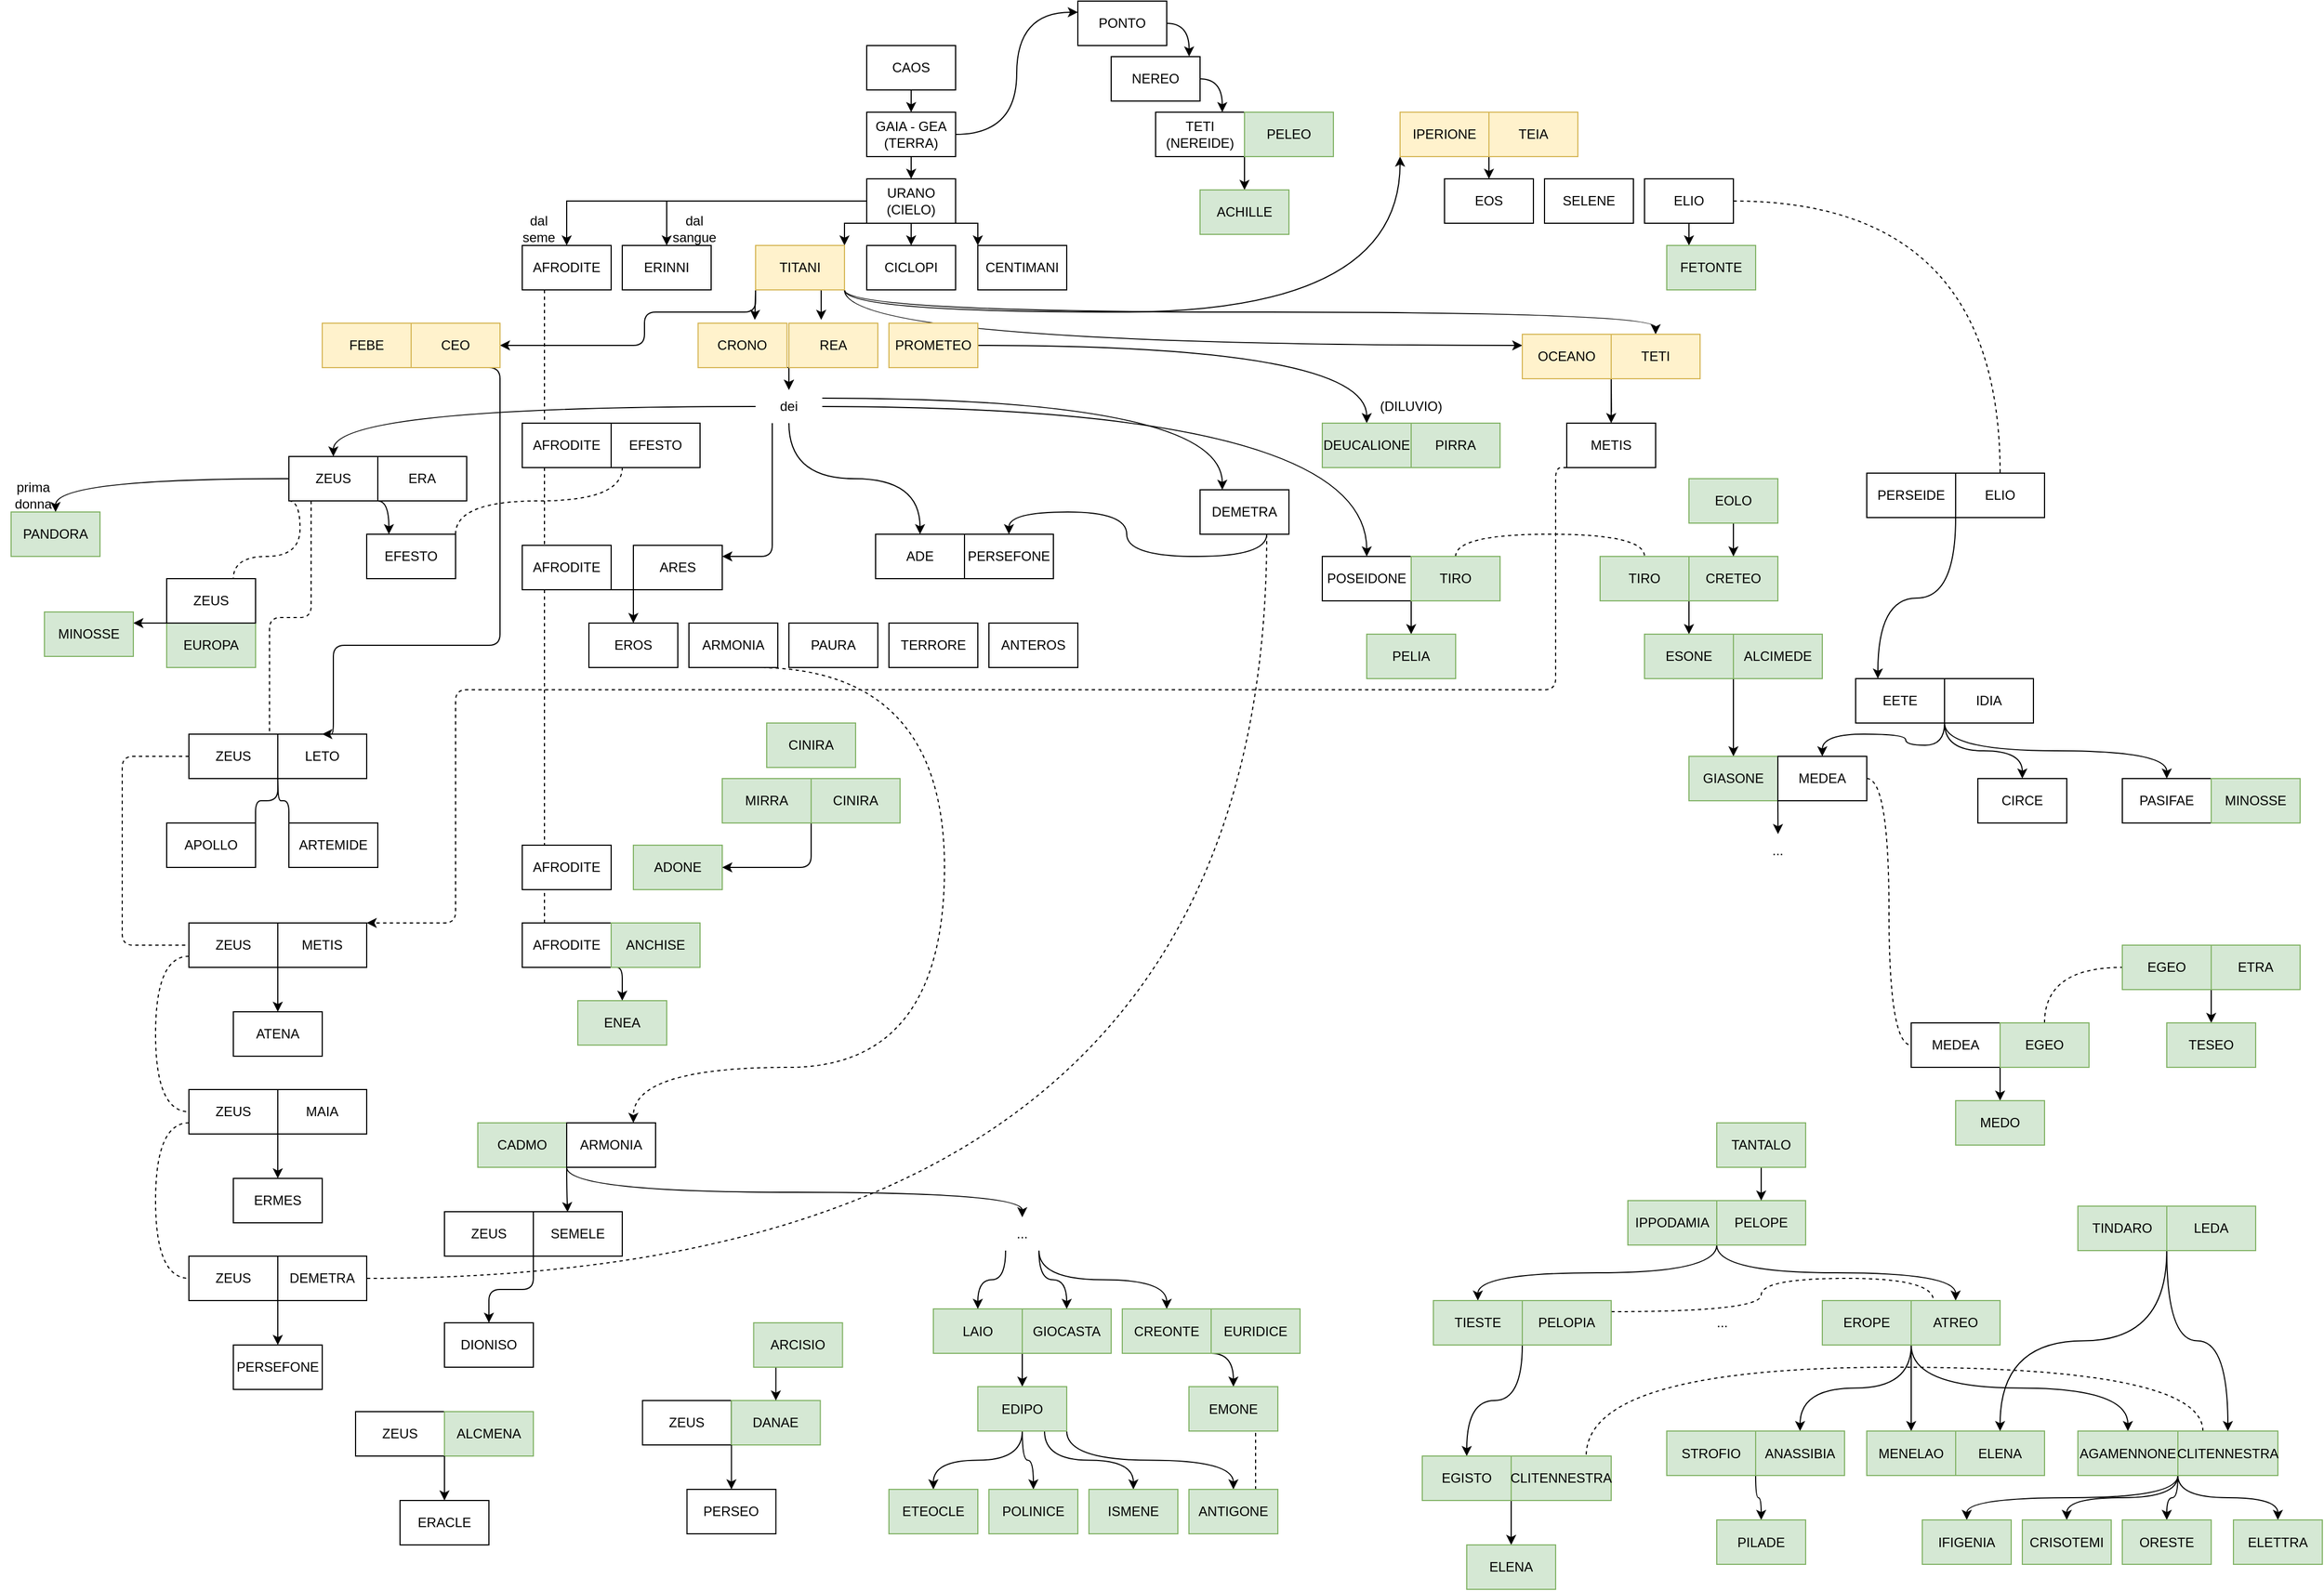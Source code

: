 <mxfile version="15.7.4" type="github">
  <diagram id="6txrn4qJPow3WuWQd3wu" name="Page-1">
    <mxGraphModel dx="1351" dy="786" grid="1" gridSize="10" guides="1" tooltips="1" connect="1" arrows="1" fold="1" page="1" pageScale="1" pageWidth="2336" pageHeight="1654" math="0" shadow="0">
      <root>
        <mxCell id="0" />
        <mxCell id="1" parent="0" />
        <mxCell id="CLJaS080JUazORsA9r7G-14" style="edgeStyle=orthogonalEdgeStyle;rounded=0;orthogonalLoop=1;jettySize=auto;html=1;exitX=0.5;exitY=1;exitDx=0;exitDy=0;entryX=0.5;entryY=0;entryDx=0;entryDy=0;" parent="1" source="CLJaS080JUazORsA9r7G-1" target="CLJaS080JUazORsA9r7G-2" edge="1">
          <mxGeometry relative="1" as="geometry" />
        </mxCell>
        <mxCell id="CLJaS080JUazORsA9r7G-1" value="CAOS" style="rounded=0;whiteSpace=wrap;html=1;" parent="1" vertex="1">
          <mxGeometry x="1000" y="210" width="80" height="40" as="geometry" />
        </mxCell>
        <mxCell id="CLJaS080JUazORsA9r7G-15" style="edgeStyle=orthogonalEdgeStyle;rounded=0;orthogonalLoop=1;jettySize=auto;html=1;exitX=0.5;exitY=1;exitDx=0;exitDy=0;entryX=0.5;entryY=0;entryDx=0;entryDy=0;" parent="1" source="CLJaS080JUazORsA9r7G-2" target="CLJaS080JUazORsA9r7G-3" edge="1">
          <mxGeometry relative="1" as="geometry" />
        </mxCell>
        <mxCell id="CLJaS080JUazORsA9r7G-223" style="edgeStyle=orthogonalEdgeStyle;curved=1;orthogonalLoop=1;jettySize=auto;html=1;exitX=1;exitY=0.5;exitDx=0;exitDy=0;entryX=0;entryY=0.25;entryDx=0;entryDy=0;endArrow=classic;endFill=1;" parent="1" source="CLJaS080JUazORsA9r7G-2" target="CLJaS080JUazORsA9r7G-221" edge="1">
          <mxGeometry relative="1" as="geometry" />
        </mxCell>
        <mxCell id="CLJaS080JUazORsA9r7G-2" value="GAIA - GEA (TERRA)" style="rounded=0;whiteSpace=wrap;html=1;" parent="1" vertex="1">
          <mxGeometry x="1000" y="270" width="80" height="40" as="geometry" />
        </mxCell>
        <mxCell id="CLJaS080JUazORsA9r7G-11" style="edgeStyle=orthogonalEdgeStyle;rounded=0;orthogonalLoop=1;jettySize=auto;html=1;exitX=0;exitY=0.5;exitDx=0;exitDy=0;entryX=0.5;entryY=0;entryDx=0;entryDy=0;" parent="1" source="CLJaS080JUazORsA9r7G-3" target="CLJaS080JUazORsA9r7G-9" edge="1">
          <mxGeometry relative="1" as="geometry" />
        </mxCell>
        <mxCell id="CLJaS080JUazORsA9r7G-13" style="edgeStyle=orthogonalEdgeStyle;rounded=0;orthogonalLoop=1;jettySize=auto;html=1;exitX=0;exitY=0.5;exitDx=0;exitDy=0;entryX=0.5;entryY=0;entryDx=0;entryDy=0;" parent="1" source="CLJaS080JUazORsA9r7G-3" target="CLJaS080JUazORsA9r7G-8" edge="1">
          <mxGeometry relative="1" as="geometry" />
        </mxCell>
        <mxCell id="CLJaS080JUazORsA9r7G-16" style="edgeStyle=orthogonalEdgeStyle;rounded=0;orthogonalLoop=1;jettySize=auto;html=1;exitX=0.5;exitY=1;exitDx=0;exitDy=0;entryX=0.5;entryY=0;entryDx=0;entryDy=0;" parent="1" source="CLJaS080JUazORsA9r7G-3" target="CLJaS080JUazORsA9r7G-5" edge="1">
          <mxGeometry relative="1" as="geometry" />
        </mxCell>
        <mxCell id="CLJaS080JUazORsA9r7G-17" style="edgeStyle=orthogonalEdgeStyle;rounded=0;orthogonalLoop=1;jettySize=auto;html=1;exitX=0;exitY=1;exitDx=0;exitDy=0;entryX=1;entryY=0;entryDx=0;entryDy=0;" parent="1" source="CLJaS080JUazORsA9r7G-3" target="CLJaS080JUazORsA9r7G-4" edge="1">
          <mxGeometry relative="1" as="geometry" />
        </mxCell>
        <mxCell id="CLJaS080JUazORsA9r7G-18" style="edgeStyle=orthogonalEdgeStyle;rounded=0;orthogonalLoop=1;jettySize=auto;html=1;exitX=1;exitY=1;exitDx=0;exitDy=0;entryX=0;entryY=0;entryDx=0;entryDy=0;" parent="1" source="CLJaS080JUazORsA9r7G-3" target="CLJaS080JUazORsA9r7G-6" edge="1">
          <mxGeometry relative="1" as="geometry" />
        </mxCell>
        <mxCell id="CLJaS080JUazORsA9r7G-3" value="URANO (CIELO)" style="rounded=0;whiteSpace=wrap;html=1;" parent="1" vertex="1">
          <mxGeometry x="1000" y="330" width="80" height="40" as="geometry" />
        </mxCell>
        <mxCell id="CLJaS080JUazORsA9r7G-21" style="edgeStyle=orthogonalEdgeStyle;rounded=0;orthogonalLoop=1;jettySize=auto;html=1;exitX=0;exitY=1;exitDx=0;exitDy=0;entryX=0.638;entryY=-0.075;entryDx=0;entryDy=0;entryPerimeter=0;" parent="1" source="CLJaS080JUazORsA9r7G-4" target="CLJaS080JUazORsA9r7G-7" edge="1">
          <mxGeometry relative="1" as="geometry" />
        </mxCell>
        <mxCell id="CLJaS080JUazORsA9r7G-22" style="edgeStyle=orthogonalEdgeStyle;rounded=0;orthogonalLoop=1;jettySize=auto;html=1;exitX=1;exitY=1;exitDx=0;exitDy=0;entryX=0.363;entryY=-0.075;entryDx=0;entryDy=0;entryPerimeter=0;" parent="1" source="CLJaS080JUazORsA9r7G-4" target="CLJaS080JUazORsA9r7G-10" edge="1">
          <mxGeometry relative="1" as="geometry" />
        </mxCell>
        <mxCell id="CLJaS080JUazORsA9r7G-94" style="edgeStyle=orthogonalEdgeStyle;rounded=1;orthogonalLoop=1;jettySize=auto;html=1;exitX=0;exitY=1;exitDx=0;exitDy=0;entryX=1;entryY=0.5;entryDx=0;entryDy=0;endArrow=classic;endFill=1;" parent="1" source="CLJaS080JUazORsA9r7G-4" target="CLJaS080JUazORsA9r7G-91" edge="1">
          <mxGeometry relative="1" as="geometry">
            <Array as="points">
              <mxPoint x="900" y="450" />
              <mxPoint x="800" y="450" />
              <mxPoint x="800" y="480" />
            </Array>
          </mxGeometry>
        </mxCell>
        <mxCell id="CLJaS080JUazORsA9r7G-123" style="edgeStyle=orthogonalEdgeStyle;curved=1;orthogonalLoop=1;jettySize=auto;html=1;exitX=1;exitY=1;exitDx=0;exitDy=0;entryX=0;entryY=0.25;entryDx=0;entryDy=0;endArrow=classic;endFill=1;" parent="1" source="CLJaS080JUazORsA9r7G-4" target="CLJaS080JUazORsA9r7G-103" edge="1">
          <mxGeometry relative="1" as="geometry" />
        </mxCell>
        <mxCell id="CLJaS080JUazORsA9r7G-124" style="edgeStyle=orthogonalEdgeStyle;curved=1;orthogonalLoop=1;jettySize=auto;html=1;exitX=1;exitY=1;exitDx=0;exitDy=0;entryX=0.5;entryY=0;entryDx=0;entryDy=0;endArrow=classic;endFill=1;" parent="1" source="CLJaS080JUazORsA9r7G-4" target="CLJaS080JUazORsA9r7G-104" edge="1">
          <mxGeometry relative="1" as="geometry" />
        </mxCell>
        <mxCell id="CLJaS080JUazORsA9r7G-145" style="edgeStyle=orthogonalEdgeStyle;curved=1;orthogonalLoop=1;jettySize=auto;html=1;exitX=1;exitY=1;exitDx=0;exitDy=0;endArrow=classic;endFill=1;entryX=0;entryY=1;entryDx=0;entryDy=0;" parent="1" source="CLJaS080JUazORsA9r7G-4" target="CLJaS080JUazORsA9r7G-146" edge="1">
          <mxGeometry relative="1" as="geometry">
            <mxPoint x="1380.0" y="260" as="targetPoint" />
          </mxGeometry>
        </mxCell>
        <mxCell id="CLJaS080JUazORsA9r7G-4" value="TITANI" style="rounded=0;whiteSpace=wrap;html=1;fillColor=#fff2cc;strokeColor=#d6b656;" parent="1" vertex="1">
          <mxGeometry x="900" y="390" width="80" height="40" as="geometry" />
        </mxCell>
        <mxCell id="CLJaS080JUazORsA9r7G-5" value="CICLOPI" style="rounded=0;whiteSpace=wrap;html=1;" parent="1" vertex="1">
          <mxGeometry x="1000" y="390" width="80" height="40" as="geometry" />
        </mxCell>
        <mxCell id="CLJaS080JUazORsA9r7G-6" value="CENTIMANI" style="rounded=0;whiteSpace=wrap;html=1;" parent="1" vertex="1">
          <mxGeometry x="1100" y="390" width="80" height="40" as="geometry" />
        </mxCell>
        <mxCell id="CLJaS080JUazORsA9r7G-24" style="edgeStyle=orthogonalEdgeStyle;rounded=0;orthogonalLoop=1;jettySize=auto;html=1;exitX=1;exitY=1;exitDx=0;exitDy=0;entryX=0.5;entryY=0;entryDx=0;entryDy=0;" parent="1" source="CLJaS080JUazORsA9r7G-7" target="CLJaS080JUazORsA9r7G-23" edge="1">
          <mxGeometry relative="1" as="geometry" />
        </mxCell>
        <mxCell id="CLJaS080JUazORsA9r7G-7" value="CRONO" style="rounded=0;whiteSpace=wrap;html=1;fillColor=#fff2cc;strokeColor=#d6b656;" parent="1" vertex="1">
          <mxGeometry x="848.25" y="460" width="80" height="40" as="geometry" />
        </mxCell>
        <mxCell id="CLJaS080JUazORsA9r7G-64" style="edgeStyle=orthogonalEdgeStyle;rounded=0;orthogonalLoop=1;jettySize=auto;html=1;exitX=0.25;exitY=1;exitDx=0;exitDy=0;entryX=0.25;entryY=0;entryDx=0;entryDy=0;endArrow=none;endFill=0;dashed=1;" parent="1" source="CLJaS080JUazORsA9r7G-8" target="CLJaS080JUazORsA9r7G-62" edge="1">
          <mxGeometry relative="1" as="geometry" />
        </mxCell>
        <mxCell id="CLJaS080JUazORsA9r7G-8" value="AFRODITE" style="rounded=0;whiteSpace=wrap;html=1;" parent="1" vertex="1">
          <mxGeometry x="690" y="390" width="80" height="40" as="geometry" />
        </mxCell>
        <mxCell id="CLJaS080JUazORsA9r7G-9" value="ERINNI" style="rounded=0;whiteSpace=wrap;html=1;" parent="1" vertex="1">
          <mxGeometry x="780" y="390" width="80" height="40" as="geometry" />
        </mxCell>
        <mxCell id="CLJaS080JUazORsA9r7G-25" style="edgeStyle=orthogonalEdgeStyle;rounded=0;orthogonalLoop=1;jettySize=auto;html=1;exitX=0;exitY=1;exitDx=0;exitDy=0;entryX=0.5;entryY=0;entryDx=0;entryDy=0;" parent="1" source="CLJaS080JUazORsA9r7G-10" target="CLJaS080JUazORsA9r7G-23" edge="1">
          <mxGeometry relative="1" as="geometry" />
        </mxCell>
        <mxCell id="CLJaS080JUazORsA9r7G-10" value="REA" style="rounded=0;whiteSpace=wrap;html=1;fillColor=#fff2cc;strokeColor=#d6b656;" parent="1" vertex="1">
          <mxGeometry x="930" y="460" width="80" height="40" as="geometry" />
        </mxCell>
        <mxCell id="CLJaS080JUazORsA9r7G-30" style="edgeStyle=orthogonalEdgeStyle;orthogonalLoop=1;jettySize=auto;html=1;exitX=0;exitY=0.5;exitDx=0;exitDy=0;entryX=0.5;entryY=0;entryDx=0;entryDy=0;curved=1;" parent="1" source="CLJaS080JUazORsA9r7G-23" target="CLJaS080JUazORsA9r7G-27" edge="1">
          <mxGeometry relative="1" as="geometry" />
        </mxCell>
        <mxCell id="CLJaS080JUazORsA9r7G-32" style="edgeStyle=orthogonalEdgeStyle;curved=1;orthogonalLoop=1;jettySize=auto;html=1;exitX=1;exitY=0.5;exitDx=0;exitDy=0;entryX=0.5;entryY=0;entryDx=0;entryDy=0;" parent="1" source="CLJaS080JUazORsA9r7G-23" target="CLJaS080JUazORsA9r7G-29" edge="1">
          <mxGeometry relative="1" as="geometry" />
        </mxCell>
        <mxCell id="CLJaS080JUazORsA9r7G-34" style="edgeStyle=orthogonalEdgeStyle;curved=1;orthogonalLoop=1;jettySize=auto;html=1;exitX=0.5;exitY=1;exitDx=0;exitDy=0;entryX=0.5;entryY=0;entryDx=0;entryDy=0;" parent="1" source="CLJaS080JUazORsA9r7G-23" target="CLJaS080JUazORsA9r7G-28" edge="1">
          <mxGeometry relative="1" as="geometry" />
        </mxCell>
        <mxCell id="CLJaS080JUazORsA9r7G-67" style="edgeStyle=orthogonalEdgeStyle;rounded=1;orthogonalLoop=1;jettySize=auto;html=1;exitX=0.25;exitY=1;exitDx=0;exitDy=0;entryX=1;entryY=0.25;entryDx=0;entryDy=0;endArrow=classic;endFill=1;" parent="1" source="CLJaS080JUazORsA9r7G-23" target="CLJaS080JUazORsA9r7G-61" edge="1">
          <mxGeometry relative="1" as="geometry" />
        </mxCell>
        <mxCell id="CLJaS080JUazORsA9r7G-119" style="edgeStyle=orthogonalEdgeStyle;orthogonalLoop=1;jettySize=auto;html=1;exitX=1;exitY=0.25;exitDx=0;exitDy=0;entryX=0.25;entryY=0;entryDx=0;entryDy=0;endArrow=classic;endFill=1;curved=1;" parent="1" source="CLJaS080JUazORsA9r7G-23" target="CLJaS080JUazORsA9r7G-116" edge="1">
          <mxGeometry relative="1" as="geometry" />
        </mxCell>
        <mxCell id="CLJaS080JUazORsA9r7G-23" value="dei" style="text;html=1;strokeColor=none;fillColor=none;align=center;verticalAlign=middle;whiteSpace=wrap;rounded=0;" parent="1" vertex="1">
          <mxGeometry x="900" y="520" width="60" height="30" as="geometry" />
        </mxCell>
        <mxCell id="CLJaS080JUazORsA9r7G-42" style="edgeStyle=orthogonalEdgeStyle;curved=1;orthogonalLoop=1;jettySize=auto;html=1;exitX=0;exitY=0.5;exitDx=0;exitDy=0;entryX=0.5;entryY=0;entryDx=0;entryDy=0;" parent="1" source="CLJaS080JUazORsA9r7G-27" target="CLJaS080JUazORsA9r7G-41" edge="1">
          <mxGeometry relative="1" as="geometry" />
        </mxCell>
        <mxCell id="CLJaS080JUazORsA9r7G-51" style="edgeStyle=orthogonalEdgeStyle;curved=1;orthogonalLoop=1;jettySize=auto;html=1;exitX=0;exitY=1;exitDx=0;exitDy=0;entryX=0.75;entryY=0;entryDx=0;entryDy=0;endArrow=none;endFill=0;dashed=1;" parent="1" source="CLJaS080JUazORsA9r7G-27" target="CLJaS080JUazORsA9r7G-50" edge="1">
          <mxGeometry relative="1" as="geometry">
            <Array as="points">
              <mxPoint x="490" y="620" />
              <mxPoint x="490" y="670" />
              <mxPoint x="430" y="670" />
            </Array>
          </mxGeometry>
        </mxCell>
        <mxCell id="CLJaS080JUazORsA9r7G-97" style="edgeStyle=orthogonalEdgeStyle;rounded=1;orthogonalLoop=1;jettySize=auto;html=1;exitX=0.25;exitY=1;exitDx=0;exitDy=0;entryX=0.907;entryY=-0.004;entryDx=0;entryDy=0;entryPerimeter=0;endArrow=none;endFill=0;dashed=1;" parent="1" source="CLJaS080JUazORsA9r7G-27" target="CLJaS080JUazORsA9r7G-88" edge="1">
          <mxGeometry relative="1" as="geometry" />
        </mxCell>
        <mxCell id="CLJaS080JUazORsA9r7G-27" value="ZEUS" style="rounded=0;whiteSpace=wrap;html=1;" parent="1" vertex="1">
          <mxGeometry x="480" y="580" width="80" height="40" as="geometry" />
        </mxCell>
        <mxCell id="CLJaS080JUazORsA9r7G-28" value="ADE" style="rounded=0;whiteSpace=wrap;html=1;" parent="1" vertex="1">
          <mxGeometry x="1008" y="650" width="80" height="40" as="geometry" />
        </mxCell>
        <mxCell id="CLJaS080JUazORsA9r7G-29" value="POSEIDONE" style="rounded=0;whiteSpace=wrap;html=1;" parent="1" vertex="1">
          <mxGeometry x="1410" y="670" width="80" height="40" as="geometry" />
        </mxCell>
        <mxCell id="CLJaS080JUazORsA9r7G-35" value="PERSEFONE" style="rounded=0;whiteSpace=wrap;html=1;" parent="1" vertex="1">
          <mxGeometry x="1088" y="650" width="80" height="40" as="geometry" />
        </mxCell>
        <mxCell id="CLJaS080JUazORsA9r7G-120" style="edgeStyle=orthogonalEdgeStyle;curved=1;orthogonalLoop=1;jettySize=auto;html=1;exitX=0;exitY=1;exitDx=0;exitDy=0;entryX=0.25;entryY=0;entryDx=0;entryDy=0;endArrow=classic;endFill=1;" parent="1" source="CLJaS080JUazORsA9r7G-36" target="CLJaS080JUazORsA9r7G-60" edge="1">
          <mxGeometry relative="1" as="geometry" />
        </mxCell>
        <mxCell id="CLJaS080JUazORsA9r7G-36" value="ERA" style="rounded=0;whiteSpace=wrap;html=1;" parent="1" vertex="1">
          <mxGeometry x="560" y="580" width="80" height="40" as="geometry" />
        </mxCell>
        <mxCell id="CLJaS080JUazORsA9r7G-47" style="edgeStyle=orthogonalEdgeStyle;curved=1;orthogonalLoop=1;jettySize=auto;html=1;exitX=1;exitY=0.5;exitDx=0;exitDy=0;entryX=0.5;entryY=0;entryDx=0;entryDy=0;" parent="1" source="CLJaS080JUazORsA9r7G-37" target="CLJaS080JUazORsA9r7G-45" edge="1">
          <mxGeometry relative="1" as="geometry" />
        </mxCell>
        <mxCell id="CLJaS080JUazORsA9r7G-37" value="PROMETEO" style="rounded=0;whiteSpace=wrap;html=1;fillColor=#fff2cc;strokeColor=#d6b656;" parent="1" vertex="1">
          <mxGeometry x="1020" y="460" width="80" height="40" as="geometry" />
        </mxCell>
        <mxCell id="CLJaS080JUazORsA9r7G-39" value="dal seme" style="text;html=1;strokeColor=none;fillColor=none;align=center;verticalAlign=middle;whiteSpace=wrap;rounded=0;" parent="1" vertex="1">
          <mxGeometry x="680" y="360" width="50" height="30" as="geometry" />
        </mxCell>
        <mxCell id="CLJaS080JUazORsA9r7G-40" value="dal sangue" style="text;html=1;strokeColor=none;fillColor=none;align=center;verticalAlign=middle;whiteSpace=wrap;rounded=0;" parent="1" vertex="1">
          <mxGeometry x="820" y="360" width="50" height="30" as="geometry" />
        </mxCell>
        <mxCell id="CLJaS080JUazORsA9r7G-41" value="PANDORA" style="rounded=0;whiteSpace=wrap;html=1;fillColor=#d5e8d4;strokeColor=#82b366;" parent="1" vertex="1">
          <mxGeometry x="230" y="630" width="80" height="40" as="geometry" />
        </mxCell>
        <mxCell id="CLJaS080JUazORsA9r7G-43" value="prima donna" style="text;html=1;strokeColor=none;fillColor=none;align=center;verticalAlign=middle;whiteSpace=wrap;rounded=0;" parent="1" vertex="1">
          <mxGeometry x="220" y="600" width="60" height="30" as="geometry" />
        </mxCell>
        <mxCell id="CLJaS080JUazORsA9r7G-45" value="DEUCALIONE" style="rounded=0;whiteSpace=wrap;html=1;fillColor=#d5e8d4;strokeColor=#82b366;" parent="1" vertex="1">
          <mxGeometry x="1410" y="550" width="80" height="40" as="geometry" />
        </mxCell>
        <mxCell id="CLJaS080JUazORsA9r7G-46" value="PIRRA" style="rounded=0;whiteSpace=wrap;html=1;fillColor=#d5e8d4;strokeColor=#82b366;" parent="1" vertex="1">
          <mxGeometry x="1490" y="550" width="80" height="40" as="geometry" />
        </mxCell>
        <mxCell id="CLJaS080JUazORsA9r7G-48" value="(DILUVIO)" style="text;html=1;strokeColor=none;fillColor=none;align=center;verticalAlign=middle;whiteSpace=wrap;rounded=0;" parent="1" vertex="1">
          <mxGeometry x="1460" y="520" width="60" height="30" as="geometry" />
        </mxCell>
        <mxCell id="CLJaS080JUazORsA9r7G-57" style="edgeStyle=orthogonalEdgeStyle;rounded=0;orthogonalLoop=1;jettySize=auto;html=1;exitX=0;exitY=0;exitDx=0;exitDy=0;entryX=0;entryY=1;entryDx=0;entryDy=0;endArrow=none;endFill=0;" parent="1" source="CLJaS080JUazORsA9r7G-49" target="CLJaS080JUazORsA9r7G-50" edge="1">
          <mxGeometry relative="1" as="geometry" />
        </mxCell>
        <mxCell id="CLJaS080JUazORsA9r7G-49" value="EUROPA" style="rounded=0;whiteSpace=wrap;html=1;fillColor=#d5e8d4;strokeColor=#82b366;" parent="1" vertex="1">
          <mxGeometry x="370" y="730" width="80" height="40" as="geometry" />
        </mxCell>
        <mxCell id="CLJaS080JUazORsA9r7G-58" style="edgeStyle=orthogonalEdgeStyle;rounded=0;orthogonalLoop=1;jettySize=auto;html=1;exitX=0;exitY=1;exitDx=0;exitDy=0;entryX=1;entryY=0.25;entryDx=0;entryDy=0;endArrow=classic;endFill=1;" parent="1" source="CLJaS080JUazORsA9r7G-50" target="CLJaS080JUazORsA9r7G-54" edge="1">
          <mxGeometry relative="1" as="geometry" />
        </mxCell>
        <mxCell id="CLJaS080JUazORsA9r7G-50" value="ZEUS" style="rounded=0;whiteSpace=wrap;html=1;" parent="1" vertex="1">
          <mxGeometry x="370" y="690" width="80" height="40" as="geometry" />
        </mxCell>
        <mxCell id="CLJaS080JUazORsA9r7G-54" value="MINOSSE" style="rounded=0;whiteSpace=wrap;html=1;fillColor=#d5e8d4;strokeColor=#82b366;" parent="1" vertex="1">
          <mxGeometry x="260" y="720" width="80" height="40" as="geometry" />
        </mxCell>
        <mxCell id="CLJaS080JUazORsA9r7G-122" style="edgeStyle=orthogonalEdgeStyle;curved=1;orthogonalLoop=1;jettySize=auto;html=1;exitX=1;exitY=0;exitDx=0;exitDy=0;entryX=0.125;entryY=1;entryDx=0;entryDy=0;entryPerimeter=0;endArrow=none;endFill=0;dashed=1;" parent="1" source="CLJaS080JUazORsA9r7G-60" target="CLJaS080JUazORsA9r7G-121" edge="1">
          <mxGeometry relative="1" as="geometry" />
        </mxCell>
        <mxCell id="CLJaS080JUazORsA9r7G-60" value="EFESTO" style="rounded=0;whiteSpace=wrap;html=1;" parent="1" vertex="1">
          <mxGeometry x="550" y="650" width="80" height="40" as="geometry" />
        </mxCell>
        <mxCell id="CLJaS080JUazORsA9r7G-74" style="edgeStyle=orthogonalEdgeStyle;rounded=1;orthogonalLoop=1;jettySize=auto;html=1;exitX=0;exitY=1;exitDx=0;exitDy=0;entryX=0.5;entryY=0;entryDx=0;entryDy=0;endArrow=classic;endFill=1;" parent="1" source="CLJaS080JUazORsA9r7G-61" target="CLJaS080JUazORsA9r7G-68" edge="1">
          <mxGeometry relative="1" as="geometry" />
        </mxCell>
        <mxCell id="CLJaS080JUazORsA9r7G-61" value="ARES" style="rounded=0;whiteSpace=wrap;html=1;" parent="1" vertex="1">
          <mxGeometry x="790" y="660" width="80" height="40" as="geometry" />
        </mxCell>
        <mxCell id="CLJaS080JUazORsA9r7G-65" style="edgeStyle=orthogonalEdgeStyle;rounded=0;orthogonalLoop=1;jettySize=auto;html=1;exitX=0.25;exitY=1;exitDx=0;exitDy=0;entryX=0.25;entryY=0;entryDx=0;entryDy=0;dashed=1;endArrow=none;endFill=0;" parent="1" source="CLJaS080JUazORsA9r7G-62" target="CLJaS080JUazORsA9r7G-63" edge="1">
          <mxGeometry relative="1" as="geometry" />
        </mxCell>
        <mxCell id="CLJaS080JUazORsA9r7G-62" value="AFRODITE" style="rounded=0;whiteSpace=wrap;html=1;" parent="1" vertex="1">
          <mxGeometry x="690" y="550" width="80" height="40" as="geometry" />
        </mxCell>
        <mxCell id="CLJaS080JUazORsA9r7G-73" style="edgeStyle=orthogonalEdgeStyle;rounded=1;orthogonalLoop=1;jettySize=auto;html=1;exitX=1;exitY=1;exitDx=0;exitDy=0;entryX=0;entryY=1;entryDx=0;entryDy=0;endArrow=none;endFill=0;" parent="1" source="CLJaS080JUazORsA9r7G-63" target="CLJaS080JUazORsA9r7G-61" edge="1">
          <mxGeometry relative="1" as="geometry" />
        </mxCell>
        <mxCell id="CLJaS080JUazORsA9r7G-63" value="AFRODITE" style="rounded=0;whiteSpace=wrap;html=1;" parent="1" vertex="1">
          <mxGeometry x="690" y="660" width="80" height="40" as="geometry" />
        </mxCell>
        <mxCell id="CLJaS080JUazORsA9r7G-68" value="EROS" style="rounded=0;whiteSpace=wrap;html=1;" parent="1" vertex="1">
          <mxGeometry x="750" y="730" width="80" height="40" as="geometry" />
        </mxCell>
        <mxCell id="CLJaS080JUazORsA9r7G-163" style="edgeStyle=orthogonalEdgeStyle;curved=1;orthogonalLoop=1;jettySize=auto;html=1;exitX=0.75;exitY=1;exitDx=0;exitDy=0;entryX=0.75;entryY=0;entryDx=0;entryDy=0;endArrow=classic;endFill=1;dashed=1;" parent="1" source="CLJaS080JUazORsA9r7G-69" target="CLJaS080JUazORsA9r7G-161" edge="1">
          <mxGeometry relative="1" as="geometry">
            <Array as="points">
              <mxPoint x="1070" y="770" />
              <mxPoint x="1070" y="1130" />
              <mxPoint x="790" y="1130" />
            </Array>
          </mxGeometry>
        </mxCell>
        <mxCell id="CLJaS080JUazORsA9r7G-69" value="ARMONIA" style="rounded=0;whiteSpace=wrap;html=1;" parent="1" vertex="1">
          <mxGeometry x="840" y="730" width="80" height="40" as="geometry" />
        </mxCell>
        <mxCell id="CLJaS080JUazORsA9r7G-70" value="PAURA" style="rounded=0;whiteSpace=wrap;html=1;" parent="1" vertex="1">
          <mxGeometry x="930" y="730" width="80" height="40" as="geometry" />
        </mxCell>
        <mxCell id="CLJaS080JUazORsA9r7G-71" value="TERRORE" style="rounded=0;whiteSpace=wrap;html=1;" parent="1" vertex="1">
          <mxGeometry x="1020" y="730" width="80" height="40" as="geometry" />
        </mxCell>
        <mxCell id="CLJaS080JUazORsA9r7G-72" value="ANTEROS" style="rounded=0;whiteSpace=wrap;html=1;" parent="1" vertex="1">
          <mxGeometry x="1110" y="730" width="80" height="40" as="geometry" />
        </mxCell>
        <mxCell id="CLJaS080JUazORsA9r7G-76" value="AFRODITE" style="rounded=0;whiteSpace=wrap;html=1;" parent="1" vertex="1">
          <mxGeometry x="690" y="930" width="80" height="40" as="geometry" />
        </mxCell>
        <mxCell id="CLJaS080JUazORsA9r7G-77" style="edgeStyle=orthogonalEdgeStyle;rounded=0;orthogonalLoop=1;jettySize=auto;html=1;exitX=0.25;exitY=1;exitDx=0;exitDy=0;entryX=0.25;entryY=0;entryDx=0;entryDy=0;dashed=1;endArrow=none;endFill=0;" parent="1" source="CLJaS080JUazORsA9r7G-63" target="CLJaS080JUazORsA9r7G-76" edge="1">
          <mxGeometry relative="1" as="geometry">
            <mxPoint x="720" y="630" as="sourcePoint" />
            <mxPoint x="720" y="670" as="targetPoint" />
            <Array as="points">
              <mxPoint x="710" y="750" />
              <mxPoint x="710" y="750" />
            </Array>
          </mxGeometry>
        </mxCell>
        <mxCell id="CLJaS080JUazORsA9r7G-78" value="ADONE" style="rounded=0;whiteSpace=wrap;html=1;fillColor=#d5e8d4;strokeColor=#82b366;" parent="1" vertex="1">
          <mxGeometry x="790" y="930" width="80" height="40" as="geometry" />
        </mxCell>
        <mxCell id="CLJaS080JUazORsA9r7G-79" value="CINIRA" style="rounded=0;whiteSpace=wrap;html=1;fillColor=#d5e8d4;strokeColor=#82b366;" parent="1" vertex="1">
          <mxGeometry x="910" y="820" width="80" height="40" as="geometry" />
        </mxCell>
        <mxCell id="CLJaS080JUazORsA9r7G-82" style="edgeStyle=orthogonalEdgeStyle;rounded=1;orthogonalLoop=1;jettySize=auto;html=1;exitX=1;exitY=1;exitDx=0;exitDy=0;entryX=1;entryY=0.5;entryDx=0;entryDy=0;endArrow=classic;endFill=1;" parent="1" source="CLJaS080JUazORsA9r7G-80" target="CLJaS080JUazORsA9r7G-78" edge="1">
          <mxGeometry relative="1" as="geometry" />
        </mxCell>
        <mxCell id="CLJaS080JUazORsA9r7G-80" value="MIRRA" style="rounded=0;whiteSpace=wrap;html=1;fillColor=#d5e8d4;strokeColor=#82b366;" parent="1" vertex="1">
          <mxGeometry x="870" y="870" width="80" height="40" as="geometry" />
        </mxCell>
        <mxCell id="CLJaS080JUazORsA9r7G-81" value="CINIRA" style="rounded=0;whiteSpace=wrap;html=1;fillColor=#d5e8d4;strokeColor=#82b366;" parent="1" vertex="1">
          <mxGeometry x="950" y="870" width="80" height="40" as="geometry" />
        </mxCell>
        <mxCell id="CLJaS080JUazORsA9r7G-87" style="edgeStyle=orthogonalEdgeStyle;rounded=1;orthogonalLoop=1;jettySize=auto;html=1;exitX=1;exitY=1;exitDx=0;exitDy=0;entryX=0.5;entryY=0;entryDx=0;entryDy=0;endArrow=classic;endFill=1;" parent="1" source="CLJaS080JUazORsA9r7G-83" target="CLJaS080JUazORsA9r7G-86" edge="1">
          <mxGeometry relative="1" as="geometry" />
        </mxCell>
        <mxCell id="CLJaS080JUazORsA9r7G-83" value="AFRODITE" style="rounded=0;whiteSpace=wrap;html=1;" parent="1" vertex="1">
          <mxGeometry x="690" y="1000" width="80" height="40" as="geometry" />
        </mxCell>
        <mxCell id="CLJaS080JUazORsA9r7G-84" style="edgeStyle=orthogonalEdgeStyle;rounded=0;orthogonalLoop=1;jettySize=auto;html=1;exitX=0.25;exitY=0;exitDx=0;exitDy=0;entryX=0.25;entryY=1;entryDx=0;entryDy=0;dashed=1;endArrow=none;endFill=0;" parent="1" source="CLJaS080JUazORsA9r7G-83" target="CLJaS080JUazORsA9r7G-76" edge="1">
          <mxGeometry relative="1" as="geometry">
            <mxPoint x="720" y="630" as="sourcePoint" />
            <mxPoint x="720" y="670" as="targetPoint" />
            <Array as="points">
              <mxPoint x="710" y="980" />
              <mxPoint x="710" y="980" />
            </Array>
          </mxGeometry>
        </mxCell>
        <mxCell id="CLJaS080JUazORsA9r7G-85" value="ANCHISE" style="rounded=0;whiteSpace=wrap;html=1;fillColor=#d5e8d4;strokeColor=#82b366;" parent="1" vertex="1">
          <mxGeometry x="770" y="1000" width="80" height="40" as="geometry" />
        </mxCell>
        <mxCell id="CLJaS080JUazORsA9r7G-86" value="ENEA" style="rounded=0;whiteSpace=wrap;html=1;fillColor=#d5e8d4;strokeColor=#82b366;" parent="1" vertex="1">
          <mxGeometry x="740" y="1070" width="80" height="40" as="geometry" />
        </mxCell>
        <mxCell id="CLJaS080JUazORsA9r7G-100" style="edgeStyle=orthogonalEdgeStyle;rounded=1;orthogonalLoop=1;jettySize=auto;html=1;exitX=1;exitY=1;exitDx=0;exitDy=0;entryX=1;entryY=0;entryDx=0;entryDy=0;endArrow=none;endFill=0;" parent="1" source="CLJaS080JUazORsA9r7G-88" target="CLJaS080JUazORsA9r7G-98" edge="1">
          <mxGeometry relative="1" as="geometry" />
        </mxCell>
        <mxCell id="CLJaS080JUazORsA9r7G-115" style="edgeStyle=orthogonalEdgeStyle;rounded=1;orthogonalLoop=1;jettySize=auto;html=1;exitX=0;exitY=0.5;exitDx=0;exitDy=0;entryX=0;entryY=0.5;entryDx=0;entryDy=0;endArrow=none;endFill=0;dashed=1;" parent="1" source="CLJaS080JUazORsA9r7G-88" target="CLJaS080JUazORsA9r7G-110" edge="1">
          <mxGeometry relative="1" as="geometry">
            <Array as="points">
              <mxPoint x="330" y="850" />
              <mxPoint x="330" y="1020" />
            </Array>
          </mxGeometry>
        </mxCell>
        <mxCell id="CLJaS080JUazORsA9r7G-88" value="ZEUS" style="rounded=0;whiteSpace=wrap;html=1;" parent="1" vertex="1">
          <mxGeometry x="390" y="830" width="80" height="40" as="geometry" />
        </mxCell>
        <mxCell id="CLJaS080JUazORsA9r7G-89" value="LETO" style="rounded=0;whiteSpace=wrap;html=1;" parent="1" vertex="1">
          <mxGeometry x="470" y="830" width="80" height="40" as="geometry" />
        </mxCell>
        <mxCell id="CLJaS080JUazORsA9r7G-90" value="FEBE" style="rounded=0;whiteSpace=wrap;html=1;fillColor=#fff2cc;strokeColor=#d6b656;" parent="1" vertex="1">
          <mxGeometry x="510" y="460" width="80" height="40" as="geometry" />
        </mxCell>
        <mxCell id="CLJaS080JUazORsA9r7G-96" style="edgeStyle=orthogonalEdgeStyle;rounded=1;orthogonalLoop=1;jettySize=auto;html=1;exitX=0.5;exitY=1;exitDx=0;exitDy=0;entryX=0.5;entryY=0;entryDx=0;entryDy=0;endArrow=classic;endFill=1;" parent="1" source="CLJaS080JUazORsA9r7G-91" target="CLJaS080JUazORsA9r7G-89" edge="1">
          <mxGeometry relative="1" as="geometry">
            <Array as="points">
              <mxPoint x="670" y="500" />
              <mxPoint x="670" y="750" />
              <mxPoint x="520" y="750" />
              <mxPoint x="520" y="830" />
            </Array>
          </mxGeometry>
        </mxCell>
        <mxCell id="CLJaS080JUazORsA9r7G-91" value="CEO" style="rounded=0;whiteSpace=wrap;html=1;fillColor=#fff2cc;strokeColor=#d6b656;" parent="1" vertex="1">
          <mxGeometry x="590" y="460" width="80" height="40" as="geometry" />
        </mxCell>
        <mxCell id="CLJaS080JUazORsA9r7G-98" value="APOLLO" style="rounded=0;whiteSpace=wrap;html=1;" parent="1" vertex="1">
          <mxGeometry x="370" y="910" width="80" height="40" as="geometry" />
        </mxCell>
        <mxCell id="CLJaS080JUazORsA9r7G-101" style="edgeStyle=orthogonalEdgeStyle;rounded=1;orthogonalLoop=1;jettySize=auto;html=1;exitX=0;exitY=0;exitDx=0;exitDy=0;endArrow=none;endFill=0;" parent="1" source="CLJaS080JUazORsA9r7G-99" edge="1">
          <mxGeometry relative="1" as="geometry">
            <mxPoint x="470.0" y="870.0" as="targetPoint" />
          </mxGeometry>
        </mxCell>
        <mxCell id="CLJaS080JUazORsA9r7G-99" value="ARTEMIDE" style="rounded=0;whiteSpace=wrap;html=1;" parent="1" vertex="1">
          <mxGeometry x="480" y="910" width="80" height="40" as="geometry" />
        </mxCell>
        <mxCell id="CLJaS080JUazORsA9r7G-108" style="edgeStyle=orthogonalEdgeStyle;rounded=1;orthogonalLoop=1;jettySize=auto;html=1;exitX=1;exitY=1;exitDx=0;exitDy=0;entryX=0.5;entryY=0;entryDx=0;entryDy=0;endArrow=classic;endFill=1;" parent="1" source="CLJaS080JUazORsA9r7G-103" target="CLJaS080JUazORsA9r7G-107" edge="1">
          <mxGeometry relative="1" as="geometry" />
        </mxCell>
        <mxCell id="CLJaS080JUazORsA9r7G-103" value="OCEANO" style="rounded=0;whiteSpace=wrap;html=1;fillColor=#fff2cc;strokeColor=#d6b656;" parent="1" vertex="1">
          <mxGeometry x="1590" y="470" width="80" height="40" as="geometry" />
        </mxCell>
        <mxCell id="CLJaS080JUazORsA9r7G-109" style="edgeStyle=orthogonalEdgeStyle;rounded=1;orthogonalLoop=1;jettySize=auto;html=1;exitX=0;exitY=1;exitDx=0;exitDy=0;endArrow=none;endFill=0;" parent="1" source="CLJaS080JUazORsA9r7G-104" edge="1">
          <mxGeometry relative="1" as="geometry">
            <mxPoint x="1670.235" y="540.0" as="targetPoint" />
          </mxGeometry>
        </mxCell>
        <mxCell id="CLJaS080JUazORsA9r7G-104" value="TETI" style="rounded=0;whiteSpace=wrap;html=1;fillColor=#fff2cc;strokeColor=#d6b656;" parent="1" vertex="1">
          <mxGeometry x="1670" y="470" width="80" height="40" as="geometry" />
        </mxCell>
        <mxCell id="CLJaS080JUazORsA9r7G-112" style="edgeStyle=orthogonalEdgeStyle;rounded=1;orthogonalLoop=1;jettySize=auto;html=1;exitX=0;exitY=1;exitDx=0;exitDy=0;entryX=1;entryY=0;entryDx=0;entryDy=0;endArrow=classic;endFill=1;dashed=1;" parent="1" source="CLJaS080JUazORsA9r7G-107" target="CLJaS080JUazORsA9r7G-111" edge="1">
          <mxGeometry relative="1" as="geometry">
            <Array as="points">
              <mxPoint x="1620" y="790" />
              <mxPoint x="630" y="790" />
              <mxPoint x="630" y="1000" />
            </Array>
          </mxGeometry>
        </mxCell>
        <mxCell id="CLJaS080JUazORsA9r7G-107" value="METIS" style="rounded=0;whiteSpace=wrap;html=1;" parent="1" vertex="1">
          <mxGeometry x="1630" y="550" width="80" height="40" as="geometry" />
        </mxCell>
        <mxCell id="CLJaS080JUazORsA9r7G-134" style="edgeStyle=orthogonalEdgeStyle;curved=1;orthogonalLoop=1;jettySize=auto;html=1;exitX=0;exitY=0.75;exitDx=0;exitDy=0;entryX=0;entryY=0.5;entryDx=0;entryDy=0;endArrow=none;endFill=0;dashed=1;" parent="1" source="CLJaS080JUazORsA9r7G-110" target="CLJaS080JUazORsA9r7G-130" edge="1">
          <mxGeometry relative="1" as="geometry">
            <Array as="points">
              <mxPoint x="360" y="1030" />
              <mxPoint x="360" y="1170" />
            </Array>
          </mxGeometry>
        </mxCell>
        <mxCell id="CLJaS080JUazORsA9r7G-110" value="ZEUS" style="rounded=0;whiteSpace=wrap;html=1;" parent="1" vertex="1">
          <mxGeometry x="390" y="1000" width="80" height="40" as="geometry" />
        </mxCell>
        <mxCell id="CLJaS080JUazORsA9r7G-114" style="edgeStyle=orthogonalEdgeStyle;rounded=1;orthogonalLoop=1;jettySize=auto;html=1;exitX=0;exitY=1;exitDx=0;exitDy=0;entryX=0.5;entryY=0;entryDx=0;entryDy=0;endArrow=classic;endFill=1;" parent="1" source="CLJaS080JUazORsA9r7G-111" target="CLJaS080JUazORsA9r7G-113" edge="1">
          <mxGeometry relative="1" as="geometry" />
        </mxCell>
        <mxCell id="CLJaS080JUazORsA9r7G-111" value="METIS" style="rounded=0;whiteSpace=wrap;html=1;" parent="1" vertex="1">
          <mxGeometry x="470" y="1000" width="80" height="40" as="geometry" />
        </mxCell>
        <mxCell id="CLJaS080JUazORsA9r7G-113" value="ATENA" style="rounded=0;whiteSpace=wrap;html=1;" parent="1" vertex="1">
          <mxGeometry x="430" y="1080" width="80" height="40" as="geometry" />
        </mxCell>
        <mxCell id="CLJaS080JUazORsA9r7G-143" style="edgeStyle=orthogonalEdgeStyle;curved=1;orthogonalLoop=1;jettySize=auto;html=1;exitX=0.75;exitY=1;exitDx=0;exitDy=0;entryX=1;entryY=0.5;entryDx=0;entryDy=0;dashed=1;endArrow=none;endFill=0;" parent="1" source="CLJaS080JUazORsA9r7G-116" target="CLJaS080JUazORsA9r7G-139" edge="1">
          <mxGeometry relative="1" as="geometry" />
        </mxCell>
        <mxCell id="CLJaS080JUazORsA9r7G-144" style="edgeStyle=orthogonalEdgeStyle;curved=1;orthogonalLoop=1;jettySize=auto;html=1;exitX=0.75;exitY=1;exitDx=0;exitDy=0;entryX=0.5;entryY=0;entryDx=0;entryDy=0;endArrow=classic;endFill=1;" parent="1" source="CLJaS080JUazORsA9r7G-116" target="CLJaS080JUazORsA9r7G-35" edge="1">
          <mxGeometry relative="1" as="geometry" />
        </mxCell>
        <mxCell id="CLJaS080JUazORsA9r7G-116" value="DEMETRA" style="rounded=0;whiteSpace=wrap;html=1;" parent="1" vertex="1">
          <mxGeometry x="1300" y="610" width="80" height="40" as="geometry" />
        </mxCell>
        <mxCell id="CLJaS080JUazORsA9r7G-121" value="EFESTO" style="rounded=0;whiteSpace=wrap;html=1;" parent="1" vertex="1">
          <mxGeometry x="770" y="550" width="80" height="40" as="geometry" />
        </mxCell>
        <mxCell id="CLJaS080JUazORsA9r7G-129" style="edgeStyle=orthogonalEdgeStyle;curved=1;orthogonalLoop=1;jettySize=auto;html=1;exitX=1;exitY=1;exitDx=0;exitDy=0;entryX=0.5;entryY=0;entryDx=0;entryDy=0;endArrow=classic;endFill=1;" parent="1" source="CLJaS080JUazORsA9r7G-125" target="CLJaS080JUazORsA9r7G-128" edge="1">
          <mxGeometry relative="1" as="geometry" />
        </mxCell>
        <mxCell id="CLJaS080JUazORsA9r7G-125" value="TETI (NEREIDE)" style="rounded=0;whiteSpace=wrap;html=1;" parent="1" vertex="1">
          <mxGeometry x="1260" y="270" width="80" height="40" as="geometry" />
        </mxCell>
        <mxCell id="CLJaS080JUazORsA9r7G-126" value="PELEO" style="rounded=0;whiteSpace=wrap;html=1;fillColor=#d5e8d4;strokeColor=#82b366;" parent="1" vertex="1">
          <mxGeometry x="1340" y="270" width="80" height="40" as="geometry" />
        </mxCell>
        <mxCell id="CLJaS080JUazORsA9r7G-128" value="ACHILLE" style="rounded=0;whiteSpace=wrap;html=1;fillColor=#d5e8d4;strokeColor=#82b366;" parent="1" vertex="1">
          <mxGeometry x="1300" y="340" width="80" height="40" as="geometry" />
        </mxCell>
        <mxCell id="CLJaS080JUazORsA9r7G-130" value="ZEUS" style="rounded=0;whiteSpace=wrap;html=1;" parent="1" vertex="1">
          <mxGeometry x="390" y="1150" width="80" height="40" as="geometry" />
        </mxCell>
        <mxCell id="CLJaS080JUazORsA9r7G-131" value="MAIA" style="rounded=0;whiteSpace=wrap;html=1;" parent="1" vertex="1">
          <mxGeometry x="470" y="1150" width="80" height="40" as="geometry" />
        </mxCell>
        <mxCell id="CLJaS080JUazORsA9r7G-132" style="edgeStyle=orthogonalEdgeStyle;rounded=1;orthogonalLoop=1;jettySize=auto;html=1;entryX=0.5;entryY=0;entryDx=0;entryDy=0;endArrow=classic;endFill=1;exitX=0;exitY=1;exitDx=0;exitDy=0;" parent="1" source="CLJaS080JUazORsA9r7G-131" target="CLJaS080JUazORsA9r7G-133" edge="1">
          <mxGeometry relative="1" as="geometry">
            <mxPoint x="490" y="1220" as="sourcePoint" />
          </mxGeometry>
        </mxCell>
        <mxCell id="CLJaS080JUazORsA9r7G-133" value="ERMES" style="rounded=0;whiteSpace=wrap;html=1;" parent="1" vertex="1">
          <mxGeometry x="430" y="1230" width="80" height="40" as="geometry" />
        </mxCell>
        <mxCell id="CLJaS080JUazORsA9r7G-138" value="ZEUS" style="rounded=0;whiteSpace=wrap;html=1;" parent="1" vertex="1">
          <mxGeometry x="390" y="1300" width="80" height="40" as="geometry" />
        </mxCell>
        <mxCell id="CLJaS080JUazORsA9r7G-139" value="DEMETRA" style="rounded=0;whiteSpace=wrap;html=1;" parent="1" vertex="1">
          <mxGeometry x="470" y="1300" width="80" height="40" as="geometry" />
        </mxCell>
        <mxCell id="CLJaS080JUazORsA9r7G-140" style="edgeStyle=orthogonalEdgeStyle;rounded=1;orthogonalLoop=1;jettySize=auto;html=1;entryX=0.5;entryY=0;entryDx=0;entryDy=0;endArrow=classic;endFill=1;exitX=0;exitY=1;exitDx=0;exitDy=0;" parent="1" source="CLJaS080JUazORsA9r7G-139" target="CLJaS080JUazORsA9r7G-141" edge="1">
          <mxGeometry relative="1" as="geometry">
            <mxPoint x="490" y="1370" as="sourcePoint" />
          </mxGeometry>
        </mxCell>
        <mxCell id="CLJaS080JUazORsA9r7G-141" value="PERSEFONE" style="rounded=0;whiteSpace=wrap;html=1;" parent="1" vertex="1">
          <mxGeometry x="430" y="1380" width="80" height="40" as="geometry" />
        </mxCell>
        <mxCell id="CLJaS080JUazORsA9r7G-142" style="edgeStyle=orthogonalEdgeStyle;curved=1;orthogonalLoop=1;jettySize=auto;html=1;exitX=0;exitY=0.75;exitDx=0;exitDy=0;entryX=0;entryY=0.5;entryDx=0;entryDy=0;endArrow=none;endFill=0;dashed=1;" parent="1" edge="1">
          <mxGeometry relative="1" as="geometry">
            <mxPoint x="390" y="1180" as="sourcePoint" />
            <mxPoint x="390" y="1320" as="targetPoint" />
            <Array as="points">
              <mxPoint x="360" y="1180" />
              <mxPoint x="360" y="1320" />
            </Array>
          </mxGeometry>
        </mxCell>
        <mxCell id="CLJaS080JUazORsA9r7G-146" value="IPERIONE" style="rounded=0;whiteSpace=wrap;html=1;fillColor=#fff2cc;strokeColor=#d6b656;" parent="1" vertex="1">
          <mxGeometry x="1480" y="270" width="80" height="40" as="geometry" />
        </mxCell>
        <mxCell id="CLJaS080JUazORsA9r7G-151" style="edgeStyle=orthogonalEdgeStyle;curved=1;orthogonalLoop=1;jettySize=auto;html=1;exitX=0;exitY=1;exitDx=0;exitDy=0;entryX=0.5;entryY=0;entryDx=0;entryDy=0;endArrow=classic;endFill=1;" parent="1" source="CLJaS080JUazORsA9r7G-147" target="CLJaS080JUazORsA9r7G-150" edge="1">
          <mxGeometry relative="1" as="geometry" />
        </mxCell>
        <mxCell id="CLJaS080JUazORsA9r7G-147" value="TEIA" style="rounded=0;whiteSpace=wrap;html=1;fillColor=#fff2cc;strokeColor=#d6b656;" parent="1" vertex="1">
          <mxGeometry x="1560" y="270" width="80" height="40" as="geometry" />
        </mxCell>
        <mxCell id="CLJaS080JUazORsA9r7G-155" style="edgeStyle=orthogonalEdgeStyle;curved=1;orthogonalLoop=1;jettySize=auto;html=1;exitX=0.5;exitY=1;exitDx=0;exitDy=0;entryX=0.25;entryY=0;entryDx=0;entryDy=0;endArrow=classic;endFill=1;" parent="1" source="CLJaS080JUazORsA9r7G-148" target="CLJaS080JUazORsA9r7G-154" edge="1">
          <mxGeometry relative="1" as="geometry" />
        </mxCell>
        <mxCell id="CLJaS080JUazORsA9r7G-226" style="edgeStyle=orthogonalEdgeStyle;curved=1;orthogonalLoop=1;jettySize=auto;html=1;exitX=1;exitY=0.5;exitDx=0;exitDy=0;entryX=0.5;entryY=0;entryDx=0;entryDy=0;endArrow=none;endFill=0;dashed=1;" parent="1" source="CLJaS080JUazORsA9r7G-148" target="CLJaS080JUazORsA9r7G-200" edge="1">
          <mxGeometry relative="1" as="geometry" />
        </mxCell>
        <mxCell id="CLJaS080JUazORsA9r7G-148" value="ELIO" style="rounded=0;whiteSpace=wrap;html=1;" parent="1" vertex="1">
          <mxGeometry x="1700" y="330" width="80" height="40" as="geometry" />
        </mxCell>
        <mxCell id="CLJaS080JUazORsA9r7G-149" value="SELENE" style="rounded=0;whiteSpace=wrap;html=1;" parent="1" vertex="1">
          <mxGeometry x="1610" y="330" width="80" height="40" as="geometry" />
        </mxCell>
        <mxCell id="CLJaS080JUazORsA9r7G-150" value="EOS" style="rounded=0;whiteSpace=wrap;html=1;" parent="1" vertex="1">
          <mxGeometry x="1520" y="330" width="80" height="40" as="geometry" />
        </mxCell>
        <mxCell id="CLJaS080JUazORsA9r7G-154" value="FETONTE" style="rounded=0;whiteSpace=wrap;html=1;fillColor=#d5e8d4;strokeColor=#82b366;" parent="1" vertex="1">
          <mxGeometry x="1720" y="390" width="80" height="40" as="geometry" />
        </mxCell>
        <mxCell id="CLJaS080JUazORsA9r7G-156" value="ZEUS" style="rounded=0;whiteSpace=wrap;html=1;" parent="1" vertex="1">
          <mxGeometry x="620" y="1260" width="80" height="40" as="geometry" />
        </mxCell>
        <mxCell id="CLJaS080JUazORsA9r7G-157" value="SEMELE" style="rounded=0;whiteSpace=wrap;html=1;" parent="1" vertex="1">
          <mxGeometry x="700" y="1260" width="80" height="40" as="geometry" />
        </mxCell>
        <mxCell id="CLJaS080JUazORsA9r7G-158" style="edgeStyle=orthogonalEdgeStyle;rounded=1;orthogonalLoop=1;jettySize=auto;html=1;entryX=0.5;entryY=0;entryDx=0;entryDy=0;endArrow=classic;endFill=1;exitX=0;exitY=1;exitDx=0;exitDy=0;" parent="1" source="CLJaS080JUazORsA9r7G-157" target="CLJaS080JUazORsA9r7G-159" edge="1">
          <mxGeometry relative="1" as="geometry">
            <mxPoint x="720" y="1330" as="sourcePoint" />
          </mxGeometry>
        </mxCell>
        <mxCell id="CLJaS080JUazORsA9r7G-159" value="DIONISO" style="rounded=0;whiteSpace=wrap;html=1;" parent="1" vertex="1">
          <mxGeometry x="620" y="1360" width="80" height="40" as="geometry" />
        </mxCell>
        <mxCell id="CLJaS080JUazORsA9r7G-162" style="edgeStyle=orthogonalEdgeStyle;curved=1;orthogonalLoop=1;jettySize=auto;html=1;exitX=1;exitY=1;exitDx=0;exitDy=0;entryX=0.385;entryY=0.01;entryDx=0;entryDy=0;entryPerimeter=0;endArrow=classic;endFill=1;" parent="1" source="CLJaS080JUazORsA9r7G-160" target="CLJaS080JUazORsA9r7G-157" edge="1">
          <mxGeometry relative="1" as="geometry" />
        </mxCell>
        <mxCell id="CLJaS080JUazORsA9r7G-160" value="CADMO" style="rounded=0;whiteSpace=wrap;html=1;fillColor=#d5e8d4;strokeColor=#82b366;" parent="1" vertex="1">
          <mxGeometry x="650" y="1180" width="80" height="40" as="geometry" />
        </mxCell>
        <mxCell id="CLJaS080JUazORsA9r7G-235" style="edgeStyle=orthogonalEdgeStyle;curved=1;orthogonalLoop=1;jettySize=auto;html=1;exitX=0;exitY=1;exitDx=0;exitDy=0;entryX=0.5;entryY=0;entryDx=0;entryDy=0;endArrow=classic;endFill=1;" parent="1" source="CLJaS080JUazORsA9r7G-161" target="CLJaS080JUazORsA9r7G-234" edge="1">
          <mxGeometry relative="1" as="geometry" />
        </mxCell>
        <mxCell id="CLJaS080JUazORsA9r7G-161" value="ARMONIA" style="rounded=0;whiteSpace=wrap;html=1;" parent="1" vertex="1">
          <mxGeometry x="730" y="1180" width="80" height="40" as="geometry" />
        </mxCell>
        <mxCell id="CLJaS080JUazORsA9r7G-164" value="ZEUS" style="rounded=0;whiteSpace=wrap;html=1;" parent="1" vertex="1">
          <mxGeometry x="798.25" y="1430" width="80" height="40" as="geometry" />
        </mxCell>
        <mxCell id="CLJaS080JUazORsA9r7G-165" value="DANAE" style="rounded=0;whiteSpace=wrap;html=1;fillColor=#d5e8d4;strokeColor=#82b366;" parent="1" vertex="1">
          <mxGeometry x="878.25" y="1430" width="80" height="40" as="geometry" />
        </mxCell>
        <mxCell id="CLJaS080JUazORsA9r7G-166" style="edgeStyle=orthogonalEdgeStyle;rounded=1;orthogonalLoop=1;jettySize=auto;html=1;entryX=0.5;entryY=0;entryDx=0;entryDy=0;endArrow=classic;endFill=1;exitX=0;exitY=1;exitDx=0;exitDy=0;" parent="1" source="CLJaS080JUazORsA9r7G-165" target="CLJaS080JUazORsA9r7G-167" edge="1">
          <mxGeometry relative="1" as="geometry">
            <mxPoint x="898.25" y="1500" as="sourcePoint" />
          </mxGeometry>
        </mxCell>
        <mxCell id="CLJaS080JUazORsA9r7G-167" value="PERSEO" style="rounded=0;whiteSpace=wrap;html=1;" parent="1" vertex="1">
          <mxGeometry x="838.25" y="1510" width="80" height="40" as="geometry" />
        </mxCell>
        <mxCell id="CLJaS080JUazORsA9r7G-169" style="edgeStyle=orthogonalEdgeStyle;curved=1;orthogonalLoop=1;jettySize=auto;html=1;exitX=0.25;exitY=1;exitDx=0;exitDy=0;entryX=0.5;entryY=0;entryDx=0;entryDy=0;endArrow=classic;endFill=1;" parent="1" source="CLJaS080JUazORsA9r7G-168" target="CLJaS080JUazORsA9r7G-165" edge="1">
          <mxGeometry relative="1" as="geometry" />
        </mxCell>
        <mxCell id="CLJaS080JUazORsA9r7G-168" value="ARCISIO" style="rounded=0;whiteSpace=wrap;html=1;fillColor=#d5e8d4;strokeColor=#82b366;" parent="1" vertex="1">
          <mxGeometry x="898.25" y="1360" width="80" height="40" as="geometry" />
        </mxCell>
        <mxCell id="CLJaS080JUazORsA9r7G-170" value="ZEUS" style="rounded=0;whiteSpace=wrap;html=1;" parent="1" vertex="1">
          <mxGeometry x="540" y="1440" width="80" height="40" as="geometry" />
        </mxCell>
        <mxCell id="CLJaS080JUazORsA9r7G-171" value="ALCMENA" style="rounded=0;whiteSpace=wrap;html=1;fillColor=#d5e8d4;strokeColor=#82b366;" parent="1" vertex="1">
          <mxGeometry x="620" y="1440" width="80" height="40" as="geometry" />
        </mxCell>
        <mxCell id="CLJaS080JUazORsA9r7G-172" style="edgeStyle=orthogonalEdgeStyle;rounded=1;orthogonalLoop=1;jettySize=auto;html=1;entryX=0.5;entryY=0;entryDx=0;entryDy=0;endArrow=classic;endFill=1;exitX=0;exitY=1;exitDx=0;exitDy=0;" parent="1" source="CLJaS080JUazORsA9r7G-171" target="CLJaS080JUazORsA9r7G-173" edge="1">
          <mxGeometry relative="1" as="geometry">
            <mxPoint x="640" y="1510" as="sourcePoint" />
          </mxGeometry>
        </mxCell>
        <mxCell id="CLJaS080JUazORsA9r7G-173" value="ERACLE" style="rounded=0;whiteSpace=wrap;html=1;" parent="1" vertex="1">
          <mxGeometry x="580" y="1520" width="80" height="40" as="geometry" />
        </mxCell>
        <mxCell id="CLJaS080JUazORsA9r7G-176" style="edgeStyle=orthogonalEdgeStyle;curved=1;orthogonalLoop=1;jettySize=auto;html=1;exitX=0.5;exitY=0;exitDx=0;exitDy=0;entryX=0.5;entryY=0;entryDx=0;entryDy=0;endArrow=none;endFill=0;dashed=1;" parent="1" source="CLJaS080JUazORsA9r7G-174" target="CLJaS080JUazORsA9r7G-175" edge="1">
          <mxGeometry relative="1" as="geometry" />
        </mxCell>
        <mxCell id="CLJaS080JUazORsA9r7G-179" style="edgeStyle=orthogonalEdgeStyle;curved=1;orthogonalLoop=1;jettySize=auto;html=1;exitX=0;exitY=1;exitDx=0;exitDy=0;entryX=0.5;entryY=0;entryDx=0;entryDy=0;endArrow=classic;endFill=1;" parent="1" source="CLJaS080JUazORsA9r7G-174" target="CLJaS080JUazORsA9r7G-178" edge="1">
          <mxGeometry relative="1" as="geometry" />
        </mxCell>
        <mxCell id="CLJaS080JUazORsA9r7G-174" value="TIRO" style="rounded=0;whiteSpace=wrap;html=1;fillColor=#d5e8d4;strokeColor=#82b366;" parent="1" vertex="1">
          <mxGeometry x="1490" y="670" width="80" height="40" as="geometry" />
        </mxCell>
        <mxCell id="CLJaS080JUazORsA9r7G-181" style="edgeStyle=orthogonalEdgeStyle;curved=1;orthogonalLoop=1;jettySize=auto;html=1;exitX=1;exitY=1;exitDx=0;exitDy=0;entryX=0.5;entryY=0;entryDx=0;entryDy=0;endArrow=classic;endFill=1;" parent="1" source="CLJaS080JUazORsA9r7G-175" target="CLJaS080JUazORsA9r7G-180" edge="1">
          <mxGeometry relative="1" as="geometry" />
        </mxCell>
        <mxCell id="CLJaS080JUazORsA9r7G-175" value="TIRO" style="rounded=0;whiteSpace=wrap;html=1;fillColor=#d5e8d4;strokeColor=#82b366;" parent="1" vertex="1">
          <mxGeometry x="1660" y="670" width="80" height="40" as="geometry" />
        </mxCell>
        <mxCell id="CLJaS080JUazORsA9r7G-177" value="CRETEO" style="rounded=0;whiteSpace=wrap;html=1;fillColor=#d5e8d4;strokeColor=#82b366;" parent="1" vertex="1">
          <mxGeometry x="1740" y="670" width="80" height="40" as="geometry" />
        </mxCell>
        <mxCell id="CLJaS080JUazORsA9r7G-178" value="PELIA" style="rounded=0;whiteSpace=wrap;html=1;fillColor=#d5e8d4;strokeColor=#82b366;" parent="1" vertex="1">
          <mxGeometry x="1450" y="740" width="80" height="40" as="geometry" />
        </mxCell>
        <mxCell id="CLJaS080JUazORsA9r7G-180" value="ESONE" style="rounded=0;whiteSpace=wrap;html=1;fillColor=#d5e8d4;strokeColor=#82b366;" parent="1" vertex="1">
          <mxGeometry x="1700" y="740" width="80" height="40" as="geometry" />
        </mxCell>
        <mxCell id="CLJaS080JUazORsA9r7G-185" style="edgeStyle=orthogonalEdgeStyle;curved=1;orthogonalLoop=1;jettySize=auto;html=1;exitX=0;exitY=1;exitDx=0;exitDy=0;entryX=0.5;entryY=0;entryDx=0;entryDy=0;endArrow=classic;endFill=1;" parent="1" source="CLJaS080JUazORsA9r7G-182" target="CLJaS080JUazORsA9r7G-183" edge="1">
          <mxGeometry relative="1" as="geometry" />
        </mxCell>
        <mxCell id="CLJaS080JUazORsA9r7G-182" value="ALCIMEDE" style="rounded=0;whiteSpace=wrap;html=1;fillColor=#d5e8d4;strokeColor=#82b366;" parent="1" vertex="1">
          <mxGeometry x="1780" y="740" width="80" height="40" as="geometry" />
        </mxCell>
        <mxCell id="CLJaS080JUazORsA9r7G-183" value="GIASONE" style="rounded=0;whiteSpace=wrap;html=1;fillColor=#d5e8d4;strokeColor=#82b366;" parent="1" vertex="1">
          <mxGeometry x="1740" y="850" width="80" height="40" as="geometry" />
        </mxCell>
        <mxCell id="CLJaS080JUazORsA9r7G-208" style="edgeStyle=orthogonalEdgeStyle;curved=1;orthogonalLoop=1;jettySize=auto;html=1;exitX=1;exitY=0.5;exitDx=0;exitDy=0;entryX=0;entryY=0.5;entryDx=0;entryDy=0;endArrow=none;endFill=0;dashed=1;" parent="1" source="CLJaS080JUazORsA9r7G-186" target="CLJaS080JUazORsA9r7G-204" edge="1">
          <mxGeometry relative="1" as="geometry" />
        </mxCell>
        <mxCell id="CLJaS080JUazORsA9r7G-209" style="edgeStyle=orthogonalEdgeStyle;curved=1;orthogonalLoop=1;jettySize=auto;html=1;exitX=0;exitY=1;exitDx=0;exitDy=0;endArrow=classic;endFill=1;" parent="1" source="CLJaS080JUazORsA9r7G-186" edge="1">
          <mxGeometry relative="1" as="geometry">
            <mxPoint x="1820.143" y="920" as="targetPoint" />
          </mxGeometry>
        </mxCell>
        <mxCell id="CLJaS080JUazORsA9r7G-186" value="MEDEA" style="rounded=0;whiteSpace=wrap;html=1;" parent="1" vertex="1">
          <mxGeometry x="1820" y="850" width="80" height="40" as="geometry" />
        </mxCell>
        <mxCell id="CLJaS080JUazORsA9r7G-187" value="LAIO" style="rounded=0;whiteSpace=wrap;html=1;fillColor=#d5e8d4;strokeColor=#82b366;" parent="1" vertex="1">
          <mxGeometry x="1060" y="1347.5" width="80" height="40" as="geometry" />
        </mxCell>
        <mxCell id="CLJaS080JUazORsA9r7G-190" style="edgeStyle=orthogonalEdgeStyle;curved=1;orthogonalLoop=1;jettySize=auto;html=1;exitX=0;exitY=1;exitDx=0;exitDy=0;entryX=0.5;entryY=0;entryDx=0;entryDy=0;endArrow=classic;endFill=1;" parent="1" source="CLJaS080JUazORsA9r7G-188" target="CLJaS080JUazORsA9r7G-189" edge="1">
          <mxGeometry relative="1" as="geometry" />
        </mxCell>
        <mxCell id="CLJaS080JUazORsA9r7G-188" value="GIOCASTA" style="rounded=0;whiteSpace=wrap;html=1;fillColor=#d5e8d4;strokeColor=#82b366;" parent="1" vertex="1">
          <mxGeometry x="1140" y="1347.5" width="80" height="40" as="geometry" />
        </mxCell>
        <mxCell id="CLJaS080JUazORsA9r7G-193" style="edgeStyle=orthogonalEdgeStyle;curved=1;orthogonalLoop=1;jettySize=auto;html=1;exitX=0.5;exitY=1;exitDx=0;exitDy=0;entryX=0.5;entryY=0;entryDx=0;entryDy=0;endArrow=classic;endFill=1;" parent="1" source="CLJaS080JUazORsA9r7G-189" target="CLJaS080JUazORsA9r7G-191" edge="1">
          <mxGeometry relative="1" as="geometry" />
        </mxCell>
        <mxCell id="CLJaS080JUazORsA9r7G-194" style="edgeStyle=orthogonalEdgeStyle;curved=1;orthogonalLoop=1;jettySize=auto;html=1;exitX=0.5;exitY=1;exitDx=0;exitDy=0;entryX=0.5;entryY=0;entryDx=0;entryDy=0;endArrow=classic;endFill=1;" parent="1" source="CLJaS080JUazORsA9r7G-189" target="CLJaS080JUazORsA9r7G-192" edge="1">
          <mxGeometry relative="1" as="geometry" />
        </mxCell>
        <mxCell id="CLJaS080JUazORsA9r7G-231" style="edgeStyle=orthogonalEdgeStyle;curved=1;orthogonalLoop=1;jettySize=auto;html=1;exitX=1;exitY=1;exitDx=0;exitDy=0;entryX=0.5;entryY=0;entryDx=0;entryDy=0;endArrow=classic;endFill=1;" parent="1" source="CLJaS080JUazORsA9r7G-189" target="CLJaS080JUazORsA9r7G-230" edge="1">
          <mxGeometry relative="1" as="geometry" />
        </mxCell>
        <mxCell id="CLJaS080JUazORsA9r7G-239" style="edgeStyle=orthogonalEdgeStyle;curved=1;orthogonalLoop=1;jettySize=auto;html=1;exitX=0.75;exitY=1;exitDx=0;exitDy=0;entryX=0.5;entryY=0;entryDx=0;entryDy=0;endArrow=classic;endFill=1;" parent="1" source="CLJaS080JUazORsA9r7G-189" target="CLJaS080JUazORsA9r7G-238" edge="1">
          <mxGeometry relative="1" as="geometry" />
        </mxCell>
        <mxCell id="CLJaS080JUazORsA9r7G-189" value="EDIPO" style="rounded=0;whiteSpace=wrap;html=1;fillColor=#d5e8d4;strokeColor=#82b366;" parent="1" vertex="1">
          <mxGeometry x="1100" y="1417.5" width="80" height="40" as="geometry" />
        </mxCell>
        <mxCell id="CLJaS080JUazORsA9r7G-191" value="ETEOCLE" style="rounded=0;whiteSpace=wrap;html=1;fillColor=#d5e8d4;strokeColor=#82b366;" parent="1" vertex="1">
          <mxGeometry x="1020" y="1510" width="80" height="40" as="geometry" />
        </mxCell>
        <mxCell id="CLJaS080JUazORsA9r7G-192" value="POLINICE" style="rounded=0;whiteSpace=wrap;html=1;fillColor=#d5e8d4;strokeColor=#82b366;" parent="1" vertex="1">
          <mxGeometry x="1110" y="1510" width="80" height="40" as="geometry" />
        </mxCell>
        <mxCell id="CLJaS080JUazORsA9r7G-196" style="edgeStyle=orthogonalEdgeStyle;curved=1;orthogonalLoop=1;jettySize=auto;html=1;exitX=0.5;exitY=1;exitDx=0;exitDy=0;entryX=0.5;entryY=0;entryDx=0;entryDy=0;endArrow=classic;endFill=1;" parent="1" source="CLJaS080JUazORsA9r7G-195" target="CLJaS080JUazORsA9r7G-177" edge="1">
          <mxGeometry relative="1" as="geometry" />
        </mxCell>
        <mxCell id="CLJaS080JUazORsA9r7G-195" value="EOLO" style="rounded=0;whiteSpace=wrap;html=1;fillColor=#d5e8d4;strokeColor=#82b366;" parent="1" vertex="1">
          <mxGeometry x="1740" y="600" width="80" height="40" as="geometry" />
        </mxCell>
        <mxCell id="CLJaS080JUazORsA9r7G-197" value="EETE" style="rounded=0;whiteSpace=wrap;html=1;" parent="1" vertex="1">
          <mxGeometry x="1890" y="780" width="80" height="40" as="geometry" />
        </mxCell>
        <mxCell id="CLJaS080JUazORsA9r7G-199" style="edgeStyle=orthogonalEdgeStyle;curved=1;orthogonalLoop=1;jettySize=auto;html=1;exitX=0;exitY=1;exitDx=0;exitDy=0;entryX=0.5;entryY=0;entryDx=0;entryDy=0;endArrow=classic;endFill=1;" parent="1" source="CLJaS080JUazORsA9r7G-198" target="CLJaS080JUazORsA9r7G-186" edge="1">
          <mxGeometry relative="1" as="geometry" />
        </mxCell>
        <mxCell id="CLJaS080JUazORsA9r7G-218" style="edgeStyle=orthogonalEdgeStyle;curved=1;orthogonalLoop=1;jettySize=auto;html=1;exitX=0;exitY=1;exitDx=0;exitDy=0;entryX=0.5;entryY=0;entryDx=0;entryDy=0;endArrow=classic;endFill=1;" parent="1" source="CLJaS080JUazORsA9r7G-198" target="CLJaS080JUazORsA9r7G-215" edge="1">
          <mxGeometry relative="1" as="geometry" />
        </mxCell>
        <mxCell id="CLJaS080JUazORsA9r7G-219" style="edgeStyle=orthogonalEdgeStyle;curved=1;orthogonalLoop=1;jettySize=auto;html=1;exitX=0;exitY=1;exitDx=0;exitDy=0;entryX=0.5;entryY=0;entryDx=0;entryDy=0;endArrow=classic;endFill=1;" parent="1" source="CLJaS080JUazORsA9r7G-198" target="CLJaS080JUazORsA9r7G-216" edge="1">
          <mxGeometry relative="1" as="geometry" />
        </mxCell>
        <mxCell id="CLJaS080JUazORsA9r7G-198" value="IDIA" style="rounded=0;whiteSpace=wrap;html=1;" parent="1" vertex="1">
          <mxGeometry x="1970" y="780" width="80" height="40" as="geometry" />
        </mxCell>
        <mxCell id="CLJaS080JUazORsA9r7G-203" style="edgeStyle=orthogonalEdgeStyle;curved=1;orthogonalLoop=1;jettySize=auto;html=1;exitX=0;exitY=1;exitDx=0;exitDy=0;entryX=0.25;entryY=0;entryDx=0;entryDy=0;endArrow=classic;endFill=1;" parent="1" source="CLJaS080JUazORsA9r7G-200" target="CLJaS080JUazORsA9r7G-197" edge="1">
          <mxGeometry relative="1" as="geometry" />
        </mxCell>
        <mxCell id="CLJaS080JUazORsA9r7G-200" value="ELIO" style="rounded=0;whiteSpace=wrap;html=1;" parent="1" vertex="1">
          <mxGeometry x="1980" y="595" width="80" height="40" as="geometry" />
        </mxCell>
        <mxCell id="CLJaS080JUazORsA9r7G-202" value="PERSEIDE" style="rounded=0;whiteSpace=wrap;html=1;" parent="1" vertex="1">
          <mxGeometry x="1900" y="595" width="80" height="40" as="geometry" />
        </mxCell>
        <mxCell id="CLJaS080JUazORsA9r7G-207" style="edgeStyle=orthogonalEdgeStyle;curved=1;orthogonalLoop=1;jettySize=auto;html=1;exitX=1;exitY=1;exitDx=0;exitDy=0;entryX=0.5;entryY=0;entryDx=0;entryDy=0;endArrow=classic;endFill=1;" parent="1" source="CLJaS080JUazORsA9r7G-204" target="CLJaS080JUazORsA9r7G-206" edge="1">
          <mxGeometry relative="1" as="geometry" />
        </mxCell>
        <mxCell id="CLJaS080JUazORsA9r7G-204" value="MEDEA" style="rounded=0;whiteSpace=wrap;html=1;" parent="1" vertex="1">
          <mxGeometry x="1940" y="1090" width="80" height="40" as="geometry" />
        </mxCell>
        <mxCell id="CLJaS080JUazORsA9r7G-213" style="edgeStyle=orthogonalEdgeStyle;curved=1;orthogonalLoop=1;jettySize=auto;html=1;exitX=0.5;exitY=0;exitDx=0;exitDy=0;entryX=0;entryY=0.5;entryDx=0;entryDy=0;endArrow=none;endFill=0;dashed=1;" parent="1" source="CLJaS080JUazORsA9r7G-205" target="CLJaS080JUazORsA9r7G-210" edge="1">
          <mxGeometry relative="1" as="geometry" />
        </mxCell>
        <mxCell id="CLJaS080JUazORsA9r7G-205" value="EGEO&lt;span style=&quot;color: rgba(0 , 0 , 0 , 0) ; font-family: monospace ; font-size: 0px&quot;&gt;%3CmxGraphModel%3E%3Croot%3E%3CmxCell%20id%3D%220%22%2F%3E%3CmxCell%20id%3D%221%22%20parent%3D%220%22%2F%3E%3CmxCell%20id%3D%222%22%20value%3D%22MEDEA%22%20style%3D%22rounded%3D0%3BwhiteSpace%3Dwrap%3Bhtml%3D1%3BfillColor%3D%23d5e8d4%3BstrokeColor%3D%2382b366%3B%22%20vertex%3D%221%22%20parent%3D%221%22%3E%3CmxGeometry%20x%3D%221960%22%20y%3D%22880%22%20width%3D%2280%22%20height%3D%2240%22%20as%3D%22geometry%22%2F%3E%3C%2FmxCell%3E%3C%2Froot%3E%3C%2FmxGraphModel%3E&lt;/span&gt;" style="rounded=0;whiteSpace=wrap;html=1;fillColor=#d5e8d4;strokeColor=#82b366;" parent="1" vertex="1">
          <mxGeometry x="2020" y="1090" width="80" height="40" as="geometry" />
        </mxCell>
        <mxCell id="CLJaS080JUazORsA9r7G-206" value="MEDO" style="rounded=0;whiteSpace=wrap;html=1;fillColor=#d5e8d4;strokeColor=#82b366;" parent="1" vertex="1">
          <mxGeometry x="1980" y="1160" width="80" height="40" as="geometry" />
        </mxCell>
        <mxCell id="CLJaS080JUazORsA9r7G-214" style="edgeStyle=orthogonalEdgeStyle;curved=1;orthogonalLoop=1;jettySize=auto;html=1;exitX=1;exitY=1;exitDx=0;exitDy=0;entryX=0.5;entryY=0;entryDx=0;entryDy=0;endArrow=classic;endFill=1;" parent="1" source="CLJaS080JUazORsA9r7G-210" target="CLJaS080JUazORsA9r7G-212" edge="1">
          <mxGeometry relative="1" as="geometry" />
        </mxCell>
        <mxCell id="CLJaS080JUazORsA9r7G-210" value="EGEO&lt;span style=&quot;color: rgba(0 , 0 , 0 , 0) ; font-family: monospace ; font-size: 0px&quot;&gt;%3CmxGraphModel%3E%3Croot%3E%3CmxCell%20id%3D%220%22%2F%3E%3CmxCell%20id%3D%221%22%20parent%3D%220%22%2F%3E%3CmxCell%20id%3D%222%22%20value%3D%22MEDEA%22%20style%3D%22rounded%3D0%3BwhiteSpace%3Dwrap%3Bhtml%3D1%3BfillColor%3D%23d5e8d4%3BstrokeColor%3D%2382b366%3B%22%20vertex%3D%221%22%20parent%3D%221%22%3E%3CmxGeometry%20x%3D%221960%22%20y%3D%22880%22%20width%3D%2280%22%20height%3D%2240%22%20as%3D%22geometry%22%2F%3E%3C%2FmxCell%3E%3C%2Froot%3E%3C%2FmxGraphModel%3E&lt;/span&gt;" style="rounded=0;whiteSpace=wrap;html=1;fillColor=#d5e8d4;strokeColor=#82b366;" parent="1" vertex="1">
          <mxGeometry x="2130" y="1020" width="80" height="40" as="geometry" />
        </mxCell>
        <mxCell id="CLJaS080JUazORsA9r7G-211" value="ETRA" style="rounded=0;whiteSpace=wrap;html=1;fillColor=#d5e8d4;strokeColor=#82b366;" parent="1" vertex="1">
          <mxGeometry x="2210" y="1020" width="80" height="40" as="geometry" />
        </mxCell>
        <mxCell id="CLJaS080JUazORsA9r7G-212" value="TESEO" style="rounded=0;whiteSpace=wrap;html=1;fillColor=#d5e8d4;strokeColor=#82b366;" parent="1" vertex="1">
          <mxGeometry x="2170" y="1090" width="80" height="40" as="geometry" />
        </mxCell>
        <mxCell id="CLJaS080JUazORsA9r7G-215" value="CIRCE" style="rounded=0;whiteSpace=wrap;html=1;" parent="1" vertex="1">
          <mxGeometry x="2000" y="870" width="80" height="40" as="geometry" />
        </mxCell>
        <mxCell id="CLJaS080JUazORsA9r7G-216" value="PASIFAE" style="rounded=0;whiteSpace=wrap;html=1;" parent="1" vertex="1">
          <mxGeometry x="2130" y="870" width="80" height="40" as="geometry" />
        </mxCell>
        <mxCell id="CLJaS080JUazORsA9r7G-217" value="MINOSSE" style="rounded=0;whiteSpace=wrap;html=1;fillColor=#d5e8d4;strokeColor=#82b366;" parent="1" vertex="1">
          <mxGeometry x="2210" y="870" width="80" height="40" as="geometry" />
        </mxCell>
        <mxCell id="CLJaS080JUazORsA9r7G-220" value="..." style="text;html=1;strokeColor=none;fillColor=none;align=center;verticalAlign=middle;whiteSpace=wrap;rounded=0;" parent="1" vertex="1">
          <mxGeometry x="1790" y="920" width="60" height="30" as="geometry" />
        </mxCell>
        <mxCell id="CLJaS080JUazORsA9r7G-224" style="edgeStyle=orthogonalEdgeStyle;curved=1;orthogonalLoop=1;jettySize=auto;html=1;exitX=1;exitY=0.5;exitDx=0;exitDy=0;entryX=0.877;entryY=-0.004;entryDx=0;entryDy=0;entryPerimeter=0;endArrow=classic;endFill=1;" parent="1" source="CLJaS080JUazORsA9r7G-221" target="CLJaS080JUazORsA9r7G-222" edge="1">
          <mxGeometry relative="1" as="geometry" />
        </mxCell>
        <mxCell id="CLJaS080JUazORsA9r7G-221" value="PONTO" style="rounded=0;whiteSpace=wrap;html=1;" parent="1" vertex="1">
          <mxGeometry x="1190" y="170" width="80" height="40" as="geometry" />
        </mxCell>
        <mxCell id="CLJaS080JUazORsA9r7G-225" style="edgeStyle=orthogonalEdgeStyle;curved=1;orthogonalLoop=1;jettySize=auto;html=1;exitX=1;exitY=0.5;exitDx=0;exitDy=0;entryX=0.75;entryY=0;entryDx=0;entryDy=0;endArrow=classic;endFill=1;" parent="1" source="CLJaS080JUazORsA9r7G-222" target="CLJaS080JUazORsA9r7G-125" edge="1">
          <mxGeometry relative="1" as="geometry" />
        </mxCell>
        <mxCell id="CLJaS080JUazORsA9r7G-222" value="NEREO" style="rounded=0;whiteSpace=wrap;html=1;" parent="1" vertex="1">
          <mxGeometry x="1220" y="220" width="80" height="40" as="geometry" />
        </mxCell>
        <mxCell id="CLJaS080JUazORsA9r7G-245" style="edgeStyle=orthogonalEdgeStyle;curved=1;orthogonalLoop=1;jettySize=auto;html=1;exitX=0.75;exitY=0;exitDx=0;exitDy=0;entryX=0.75;entryY=1;entryDx=0;entryDy=0;endArrow=none;endFill=0;dashed=1;" parent="1" source="CLJaS080JUazORsA9r7G-230" target="CLJaS080JUazORsA9r7G-242" edge="1">
          <mxGeometry relative="1" as="geometry" />
        </mxCell>
        <mxCell id="CLJaS080JUazORsA9r7G-230" value="ANTIGONE" style="rounded=0;whiteSpace=wrap;html=1;fillColor=#d5e8d4;strokeColor=#82b366;" parent="1" vertex="1">
          <mxGeometry x="1290" y="1510" width="80" height="40" as="geometry" />
        </mxCell>
        <mxCell id="CLJaS080JUazORsA9r7G-236" style="edgeStyle=orthogonalEdgeStyle;curved=1;orthogonalLoop=1;jettySize=auto;html=1;exitX=0.25;exitY=1;exitDx=0;exitDy=0;entryX=0.5;entryY=0;entryDx=0;entryDy=0;endArrow=classic;endFill=1;" parent="1" source="CLJaS080JUazORsA9r7G-234" target="CLJaS080JUazORsA9r7G-187" edge="1">
          <mxGeometry relative="1" as="geometry" />
        </mxCell>
        <mxCell id="CLJaS080JUazORsA9r7G-237" style="edgeStyle=orthogonalEdgeStyle;curved=1;orthogonalLoop=1;jettySize=auto;html=1;exitX=0.75;exitY=1;exitDx=0;exitDy=0;entryX=0.5;entryY=0;entryDx=0;entryDy=0;endArrow=classic;endFill=1;" parent="1" source="CLJaS080JUazORsA9r7G-234" target="CLJaS080JUazORsA9r7G-188" edge="1">
          <mxGeometry relative="1" as="geometry" />
        </mxCell>
        <mxCell id="CLJaS080JUazORsA9r7G-241" style="edgeStyle=orthogonalEdgeStyle;curved=1;orthogonalLoop=1;jettySize=auto;html=1;exitX=0.75;exitY=1;exitDx=0;exitDy=0;entryX=0.5;entryY=0;entryDx=0;entryDy=0;endArrow=classic;endFill=1;" parent="1" source="CLJaS080JUazORsA9r7G-234" target="CLJaS080JUazORsA9r7G-240" edge="1">
          <mxGeometry relative="1" as="geometry" />
        </mxCell>
        <mxCell id="CLJaS080JUazORsA9r7G-234" value="..." style="text;html=1;strokeColor=none;fillColor=none;align=center;verticalAlign=middle;whiteSpace=wrap;rounded=0;" parent="1" vertex="1">
          <mxGeometry x="1110" y="1265" width="60" height="30" as="geometry" />
        </mxCell>
        <mxCell id="CLJaS080JUazORsA9r7G-238" value="ISMENE" style="rounded=0;whiteSpace=wrap;html=1;fillColor=#d5e8d4;strokeColor=#82b366;" parent="1" vertex="1">
          <mxGeometry x="1200" y="1510" width="80" height="40" as="geometry" />
        </mxCell>
        <mxCell id="CLJaS080JUazORsA9r7G-243" style="edgeStyle=orthogonalEdgeStyle;curved=1;orthogonalLoop=1;jettySize=auto;html=1;exitX=1;exitY=1;exitDx=0;exitDy=0;entryX=0.5;entryY=0;entryDx=0;entryDy=0;endArrow=classic;endFill=1;" parent="1" source="CLJaS080JUazORsA9r7G-240" target="CLJaS080JUazORsA9r7G-242" edge="1">
          <mxGeometry relative="1" as="geometry" />
        </mxCell>
        <mxCell id="CLJaS080JUazORsA9r7G-240" value="CREONTE" style="rounded=0;whiteSpace=wrap;html=1;fillColor=#d5e8d4;strokeColor=#82b366;" parent="1" vertex="1">
          <mxGeometry x="1230" y="1347.5" width="80" height="40" as="geometry" />
        </mxCell>
        <mxCell id="CLJaS080JUazORsA9r7G-242" value="EMONE" style="rounded=0;whiteSpace=wrap;html=1;fillColor=#d5e8d4;strokeColor=#82b366;" parent="1" vertex="1">
          <mxGeometry x="1290" y="1417.5" width="80" height="40" as="geometry" />
        </mxCell>
        <mxCell id="CLJaS080JUazORsA9r7G-244" value="EURIDICE" style="rounded=0;whiteSpace=wrap;html=1;fillColor=#d5e8d4;strokeColor=#82b366;" parent="1" vertex="1">
          <mxGeometry x="1310" y="1347.5" width="80" height="40" as="geometry" />
        </mxCell>
        <mxCell id="xt7tdtCP4jJ1hD_dmsAQ-17" style="edgeStyle=orthogonalEdgeStyle;orthogonalLoop=1;jettySize=auto;html=1;exitX=0;exitY=1;exitDx=0;exitDy=0;entryX=0.5;entryY=0;entryDx=0;entryDy=0;curved=1;" parent="1" source="xt7tdtCP4jJ1hD_dmsAQ-1" target="xt7tdtCP4jJ1hD_dmsAQ-4" edge="1">
          <mxGeometry relative="1" as="geometry" />
        </mxCell>
        <mxCell id="xt7tdtCP4jJ1hD_dmsAQ-18" style="edgeStyle=orthogonalEdgeStyle;curved=1;orthogonalLoop=1;jettySize=auto;html=1;exitX=0;exitY=1;exitDx=0;exitDy=0;entryX=0.5;entryY=0;entryDx=0;entryDy=0;" parent="1" source="xt7tdtCP4jJ1hD_dmsAQ-1" target="xt7tdtCP4jJ1hD_dmsAQ-5" edge="1">
          <mxGeometry relative="1" as="geometry" />
        </mxCell>
        <mxCell id="xt7tdtCP4jJ1hD_dmsAQ-1" value="PELOPE" style="rounded=0;whiteSpace=wrap;html=1;fillColor=#d5e8d4;strokeColor=#82b366;" parent="1" vertex="1">
          <mxGeometry x="1765" y="1250" width="80" height="40" as="geometry" />
        </mxCell>
        <mxCell id="xt7tdtCP4jJ1hD_dmsAQ-16" style="edgeStyle=orthogonalEdgeStyle;rounded=0;orthogonalLoop=1;jettySize=auto;html=1;exitX=0.5;exitY=1;exitDx=0;exitDy=0;entryX=0.5;entryY=0;entryDx=0;entryDy=0;" parent="1" source="xt7tdtCP4jJ1hD_dmsAQ-2" target="xt7tdtCP4jJ1hD_dmsAQ-1" edge="1">
          <mxGeometry relative="1" as="geometry" />
        </mxCell>
        <mxCell id="xt7tdtCP4jJ1hD_dmsAQ-2" value="TANTALO" style="rounded=0;whiteSpace=wrap;html=1;fillColor=#d5e8d4;strokeColor=#82b366;" parent="1" vertex="1">
          <mxGeometry x="1765" y="1180" width="80" height="40" as="geometry" />
        </mxCell>
        <mxCell id="xt7tdtCP4jJ1hD_dmsAQ-3" value="IPPODAMIA" style="rounded=0;whiteSpace=wrap;html=1;fillColor=#d5e8d4;strokeColor=#82b366;" parent="1" vertex="1">
          <mxGeometry x="1685" y="1250" width="80" height="40" as="geometry" />
        </mxCell>
        <mxCell id="xt7tdtCP4jJ1hD_dmsAQ-19" style="edgeStyle=orthogonalEdgeStyle;curved=1;orthogonalLoop=1;jettySize=auto;html=1;exitX=0;exitY=1;exitDx=0;exitDy=0;entryX=0.5;entryY=0;entryDx=0;entryDy=0;" parent="1" source="xt7tdtCP4jJ1hD_dmsAQ-4" target="xt7tdtCP4jJ1hD_dmsAQ-9" edge="1">
          <mxGeometry relative="1" as="geometry" />
        </mxCell>
        <mxCell id="xt7tdtCP4jJ1hD_dmsAQ-20" style="edgeStyle=orthogonalEdgeStyle;curved=1;orthogonalLoop=1;jettySize=auto;html=1;exitX=0;exitY=1;exitDx=0;exitDy=0;entryX=0.5;entryY=0;entryDx=0;entryDy=0;" parent="1" source="xt7tdtCP4jJ1hD_dmsAQ-4" target="xt7tdtCP4jJ1hD_dmsAQ-8" edge="1">
          <mxGeometry relative="1" as="geometry" />
        </mxCell>
        <mxCell id="xt7tdtCP4jJ1hD_dmsAQ-21" style="edgeStyle=orthogonalEdgeStyle;curved=1;orthogonalLoop=1;jettySize=auto;html=1;exitX=0;exitY=1;exitDx=0;exitDy=0;entryX=0.5;entryY=0;entryDx=0;entryDy=0;" parent="1" source="xt7tdtCP4jJ1hD_dmsAQ-4" target="xt7tdtCP4jJ1hD_dmsAQ-10" edge="1">
          <mxGeometry relative="1" as="geometry" />
        </mxCell>
        <mxCell id="xt7tdtCP4jJ1hD_dmsAQ-4" value="ATREO" style="rounded=0;whiteSpace=wrap;html=1;fillColor=#d5e8d4;strokeColor=#82b366;" parent="1" vertex="1">
          <mxGeometry x="1940" y="1340" width="80" height="40" as="geometry" />
        </mxCell>
        <mxCell id="xt7tdtCP4jJ1hD_dmsAQ-5" value="TIESTE" style="rounded=0;whiteSpace=wrap;html=1;fillColor=#d5e8d4;strokeColor=#82b366;" parent="1" vertex="1">
          <mxGeometry x="1510" y="1340" width="80" height="40" as="geometry" />
        </mxCell>
        <mxCell id="xt7tdtCP4jJ1hD_dmsAQ-6" value="EROPE" style="rounded=0;whiteSpace=wrap;html=1;fillColor=#d5e8d4;strokeColor=#82b366;" parent="1" vertex="1">
          <mxGeometry x="1860" y="1340" width="80" height="40" as="geometry" />
        </mxCell>
        <mxCell id="xt7tdtCP4jJ1hD_dmsAQ-22" style="edgeStyle=orthogonalEdgeStyle;curved=1;orthogonalLoop=1;jettySize=auto;html=1;exitX=0;exitY=1;exitDx=0;exitDy=0;entryX=0.5;entryY=0;entryDx=0;entryDy=0;" parent="1" source="xt7tdtCP4jJ1hD_dmsAQ-7" target="xt7tdtCP4jJ1hD_dmsAQ-11" edge="1">
          <mxGeometry relative="1" as="geometry" />
        </mxCell>
        <mxCell id="Co0x9yr5Barbqaf0OLzz-1" style="edgeStyle=orthogonalEdgeStyle;orthogonalLoop=1;jettySize=auto;html=1;exitX=1;exitY=0.25;exitDx=0;exitDy=0;entryX=0.25;entryY=0;entryDx=0;entryDy=0;dashed=1;curved=1;endArrow=none;endFill=0;" edge="1" parent="1" source="xt7tdtCP4jJ1hD_dmsAQ-7" target="xt7tdtCP4jJ1hD_dmsAQ-4">
          <mxGeometry relative="1" as="geometry" />
        </mxCell>
        <mxCell id="xt7tdtCP4jJ1hD_dmsAQ-7" value="PELOPIA" style="rounded=0;whiteSpace=wrap;html=1;fillColor=#d5e8d4;strokeColor=#82b366;" parent="1" vertex="1">
          <mxGeometry x="1590" y="1340" width="80" height="40" as="geometry" />
        </mxCell>
        <mxCell id="xt7tdtCP4jJ1hD_dmsAQ-8" value="MENELAO" style="rounded=0;whiteSpace=wrap;html=1;fillColor=#d5e8d4;strokeColor=#82b366;" parent="1" vertex="1">
          <mxGeometry x="1900" y="1457.5" width="80" height="40" as="geometry" />
        </mxCell>
        <mxCell id="xt7tdtCP4jJ1hD_dmsAQ-9" value="ANASSIBIA" style="rounded=0;whiteSpace=wrap;html=1;fillColor=#d5e8d4;strokeColor=#82b366;" parent="1" vertex="1">
          <mxGeometry x="1800" y="1457.5" width="80" height="40" as="geometry" />
        </mxCell>
        <mxCell id="xt7tdtCP4jJ1hD_dmsAQ-23" style="edgeStyle=orthogonalEdgeStyle;curved=1;orthogonalLoop=1;jettySize=auto;html=1;exitX=1;exitY=1;exitDx=0;exitDy=0;entryX=0.5;entryY=0;entryDx=0;entryDy=0;" parent="1" source="xt7tdtCP4jJ1hD_dmsAQ-10" target="xt7tdtCP4jJ1hD_dmsAQ-13" edge="1">
          <mxGeometry relative="1" as="geometry" />
        </mxCell>
        <mxCell id="xt7tdtCP4jJ1hD_dmsAQ-10" value="AGAMENNONE" style="rounded=0;whiteSpace=wrap;html=1;fillColor=#d5e8d4;strokeColor=#82b366;" parent="1" vertex="1">
          <mxGeometry x="2090" y="1457.5" width="90" height="40" as="geometry" />
        </mxCell>
        <mxCell id="xt7tdtCP4jJ1hD_dmsAQ-11" value="EGISTO" style="rounded=0;whiteSpace=wrap;html=1;fillColor=#d5e8d4;strokeColor=#82b366;" parent="1" vertex="1">
          <mxGeometry x="1500" y="1480" width="80" height="40" as="geometry" />
        </mxCell>
        <mxCell id="xt7tdtCP4jJ1hD_dmsAQ-24" style="edgeStyle=orthogonalEdgeStyle;curved=1;orthogonalLoop=1;jettySize=auto;html=1;exitX=0;exitY=1;exitDx=0;exitDy=0;entryX=0.5;entryY=0;entryDx=0;entryDy=0;" parent="1" source="xt7tdtCP4jJ1hD_dmsAQ-12" target="xt7tdtCP4jJ1hD_dmsAQ-14" edge="1">
          <mxGeometry relative="1" as="geometry" />
        </mxCell>
        <mxCell id="xt7tdtCP4jJ1hD_dmsAQ-25" style="edgeStyle=orthogonalEdgeStyle;curved=1;orthogonalLoop=1;jettySize=auto;html=1;exitX=0;exitY=1;exitDx=0;exitDy=0;entryX=0.5;entryY=0;entryDx=0;entryDy=0;" parent="1" source="xt7tdtCP4jJ1hD_dmsAQ-12" target="xt7tdtCP4jJ1hD_dmsAQ-15" edge="1">
          <mxGeometry relative="1" as="geometry" />
        </mxCell>
        <mxCell id="xt7tdtCP4jJ1hD_dmsAQ-34" style="edgeStyle=orthogonalEdgeStyle;curved=1;orthogonalLoop=1;jettySize=auto;html=1;exitX=0;exitY=1;exitDx=0;exitDy=0;entryX=0.5;entryY=0;entryDx=0;entryDy=0;" parent="1" source="xt7tdtCP4jJ1hD_dmsAQ-12" target="xt7tdtCP4jJ1hD_dmsAQ-33" edge="1">
          <mxGeometry relative="1" as="geometry" />
        </mxCell>
        <mxCell id="xt7tdtCP4jJ1hD_dmsAQ-47" style="edgeStyle=orthogonalEdgeStyle;curved=1;orthogonalLoop=1;jettySize=auto;html=1;exitX=0.25;exitY=0;exitDx=0;exitDy=0;entryX=0.75;entryY=0;entryDx=0;entryDy=0;endArrow=none;endFill=0;dashed=1;" parent="1" source="xt7tdtCP4jJ1hD_dmsAQ-12" target="xt7tdtCP4jJ1hD_dmsAQ-44" edge="1">
          <mxGeometry relative="1" as="geometry">
            <Array as="points">
              <mxPoint x="2203" y="1400" />
              <mxPoint x="1648" y="1400" />
            </Array>
          </mxGeometry>
        </mxCell>
        <mxCell id="xt7tdtCP4jJ1hD_dmsAQ-12" value="CLITENNESTRA" style="rounded=0;whiteSpace=wrap;html=1;fillColor=#d5e8d4;strokeColor=#82b366;" parent="1" vertex="1">
          <mxGeometry x="2180" y="1457.5" width="90" height="40" as="geometry" />
        </mxCell>
        <mxCell id="xt7tdtCP4jJ1hD_dmsAQ-13" value="IFIGENIA" style="rounded=0;whiteSpace=wrap;html=1;fillColor=#d5e8d4;strokeColor=#82b366;" parent="1" vertex="1">
          <mxGeometry x="1950" y="1537.5" width="80" height="40" as="geometry" />
        </mxCell>
        <mxCell id="xt7tdtCP4jJ1hD_dmsAQ-14" value="ORESTE" style="rounded=0;whiteSpace=wrap;html=1;fillColor=#d5e8d4;strokeColor=#82b366;" parent="1" vertex="1">
          <mxGeometry x="2130" y="1537.5" width="80" height="40" as="geometry" />
        </mxCell>
        <mxCell id="xt7tdtCP4jJ1hD_dmsAQ-15" value="ELETTRA" style="rounded=0;whiteSpace=wrap;html=1;fillColor=#d5e8d4;strokeColor=#82b366;" parent="1" vertex="1">
          <mxGeometry x="2230" y="1537.5" width="80" height="40" as="geometry" />
        </mxCell>
        <mxCell id="xt7tdtCP4jJ1hD_dmsAQ-26" value="..." style="text;html=1;strokeColor=none;fillColor=none;align=center;verticalAlign=middle;whiteSpace=wrap;rounded=0;" parent="1" vertex="1">
          <mxGeometry x="1740" y="1345" width="60" height="30" as="geometry" />
        </mxCell>
        <mxCell id="xt7tdtCP4jJ1hD_dmsAQ-28" value="ELENA" style="rounded=0;whiteSpace=wrap;html=1;fillColor=#d5e8d4;strokeColor=#82b366;" parent="1" vertex="1">
          <mxGeometry x="1980" y="1457.5" width="80" height="40" as="geometry" />
        </mxCell>
        <mxCell id="xt7tdtCP4jJ1hD_dmsAQ-31" style="edgeStyle=orthogonalEdgeStyle;curved=1;orthogonalLoop=1;jettySize=auto;html=1;exitX=1;exitY=1;exitDx=0;exitDy=0;" parent="1" source="xt7tdtCP4jJ1hD_dmsAQ-29" target="xt7tdtCP4jJ1hD_dmsAQ-12" edge="1">
          <mxGeometry relative="1" as="geometry" />
        </mxCell>
        <mxCell id="xt7tdtCP4jJ1hD_dmsAQ-32" style="edgeStyle=orthogonalEdgeStyle;curved=1;orthogonalLoop=1;jettySize=auto;html=1;exitX=1;exitY=1;exitDx=0;exitDy=0;entryX=0.5;entryY=0;entryDx=0;entryDy=0;" parent="1" source="xt7tdtCP4jJ1hD_dmsAQ-29" target="xt7tdtCP4jJ1hD_dmsAQ-28" edge="1">
          <mxGeometry relative="1" as="geometry" />
        </mxCell>
        <mxCell id="xt7tdtCP4jJ1hD_dmsAQ-29" value="TINDARO" style="rounded=0;whiteSpace=wrap;html=1;fillColor=#d5e8d4;strokeColor=#82b366;" parent="1" vertex="1">
          <mxGeometry x="2090" y="1255" width="80" height="40" as="geometry" />
        </mxCell>
        <mxCell id="xt7tdtCP4jJ1hD_dmsAQ-30" value="LEDA" style="rounded=0;whiteSpace=wrap;html=1;fillColor=#d5e8d4;strokeColor=#82b366;" parent="1" vertex="1">
          <mxGeometry x="2170" y="1255" width="80" height="40" as="geometry" />
        </mxCell>
        <mxCell id="xt7tdtCP4jJ1hD_dmsAQ-33" value="CRISOTEMI" style="rounded=0;whiteSpace=wrap;html=1;fillColor=#d5e8d4;strokeColor=#82b366;" parent="1" vertex="1">
          <mxGeometry x="2040" y="1537.5" width="80" height="40" as="geometry" />
        </mxCell>
        <mxCell id="xt7tdtCP4jJ1hD_dmsAQ-42" style="edgeStyle=orthogonalEdgeStyle;curved=1;orthogonalLoop=1;jettySize=auto;html=1;exitX=1;exitY=1;exitDx=0;exitDy=0;entryX=0.5;entryY=0;entryDx=0;entryDy=0;" parent="1" source="xt7tdtCP4jJ1hD_dmsAQ-40" target="xt7tdtCP4jJ1hD_dmsAQ-41" edge="1">
          <mxGeometry relative="1" as="geometry" />
        </mxCell>
        <mxCell id="xt7tdtCP4jJ1hD_dmsAQ-40" value="STROFIO" style="rounded=0;whiteSpace=wrap;html=1;fillColor=#d5e8d4;strokeColor=#82b366;" parent="1" vertex="1">
          <mxGeometry x="1720" y="1457.5" width="80" height="40" as="geometry" />
        </mxCell>
        <mxCell id="xt7tdtCP4jJ1hD_dmsAQ-41" value="PILADE" style="rounded=0;whiteSpace=wrap;html=1;fillColor=#d5e8d4;strokeColor=#82b366;" parent="1" vertex="1">
          <mxGeometry x="1765" y="1537.5" width="80" height="40" as="geometry" />
        </mxCell>
        <mxCell id="xt7tdtCP4jJ1hD_dmsAQ-46" style="edgeStyle=orthogonalEdgeStyle;curved=1;orthogonalLoop=1;jettySize=auto;html=1;exitX=0;exitY=1;exitDx=0;exitDy=0;entryX=0.5;entryY=0;entryDx=0;entryDy=0;" parent="1" source="xt7tdtCP4jJ1hD_dmsAQ-44" target="xt7tdtCP4jJ1hD_dmsAQ-45" edge="1">
          <mxGeometry relative="1" as="geometry" />
        </mxCell>
        <mxCell id="xt7tdtCP4jJ1hD_dmsAQ-44" value="CLITENNESTRA" style="rounded=0;whiteSpace=wrap;html=1;fillColor=#d5e8d4;strokeColor=#82b366;" parent="1" vertex="1">
          <mxGeometry x="1580" y="1480" width="90" height="40" as="geometry" />
        </mxCell>
        <mxCell id="xt7tdtCP4jJ1hD_dmsAQ-45" value="ELENA" style="rounded=0;whiteSpace=wrap;html=1;fillColor=#d5e8d4;strokeColor=#82b366;" parent="1" vertex="1">
          <mxGeometry x="1540" y="1560" width="80" height="40" as="geometry" />
        </mxCell>
      </root>
    </mxGraphModel>
  </diagram>
</mxfile>
